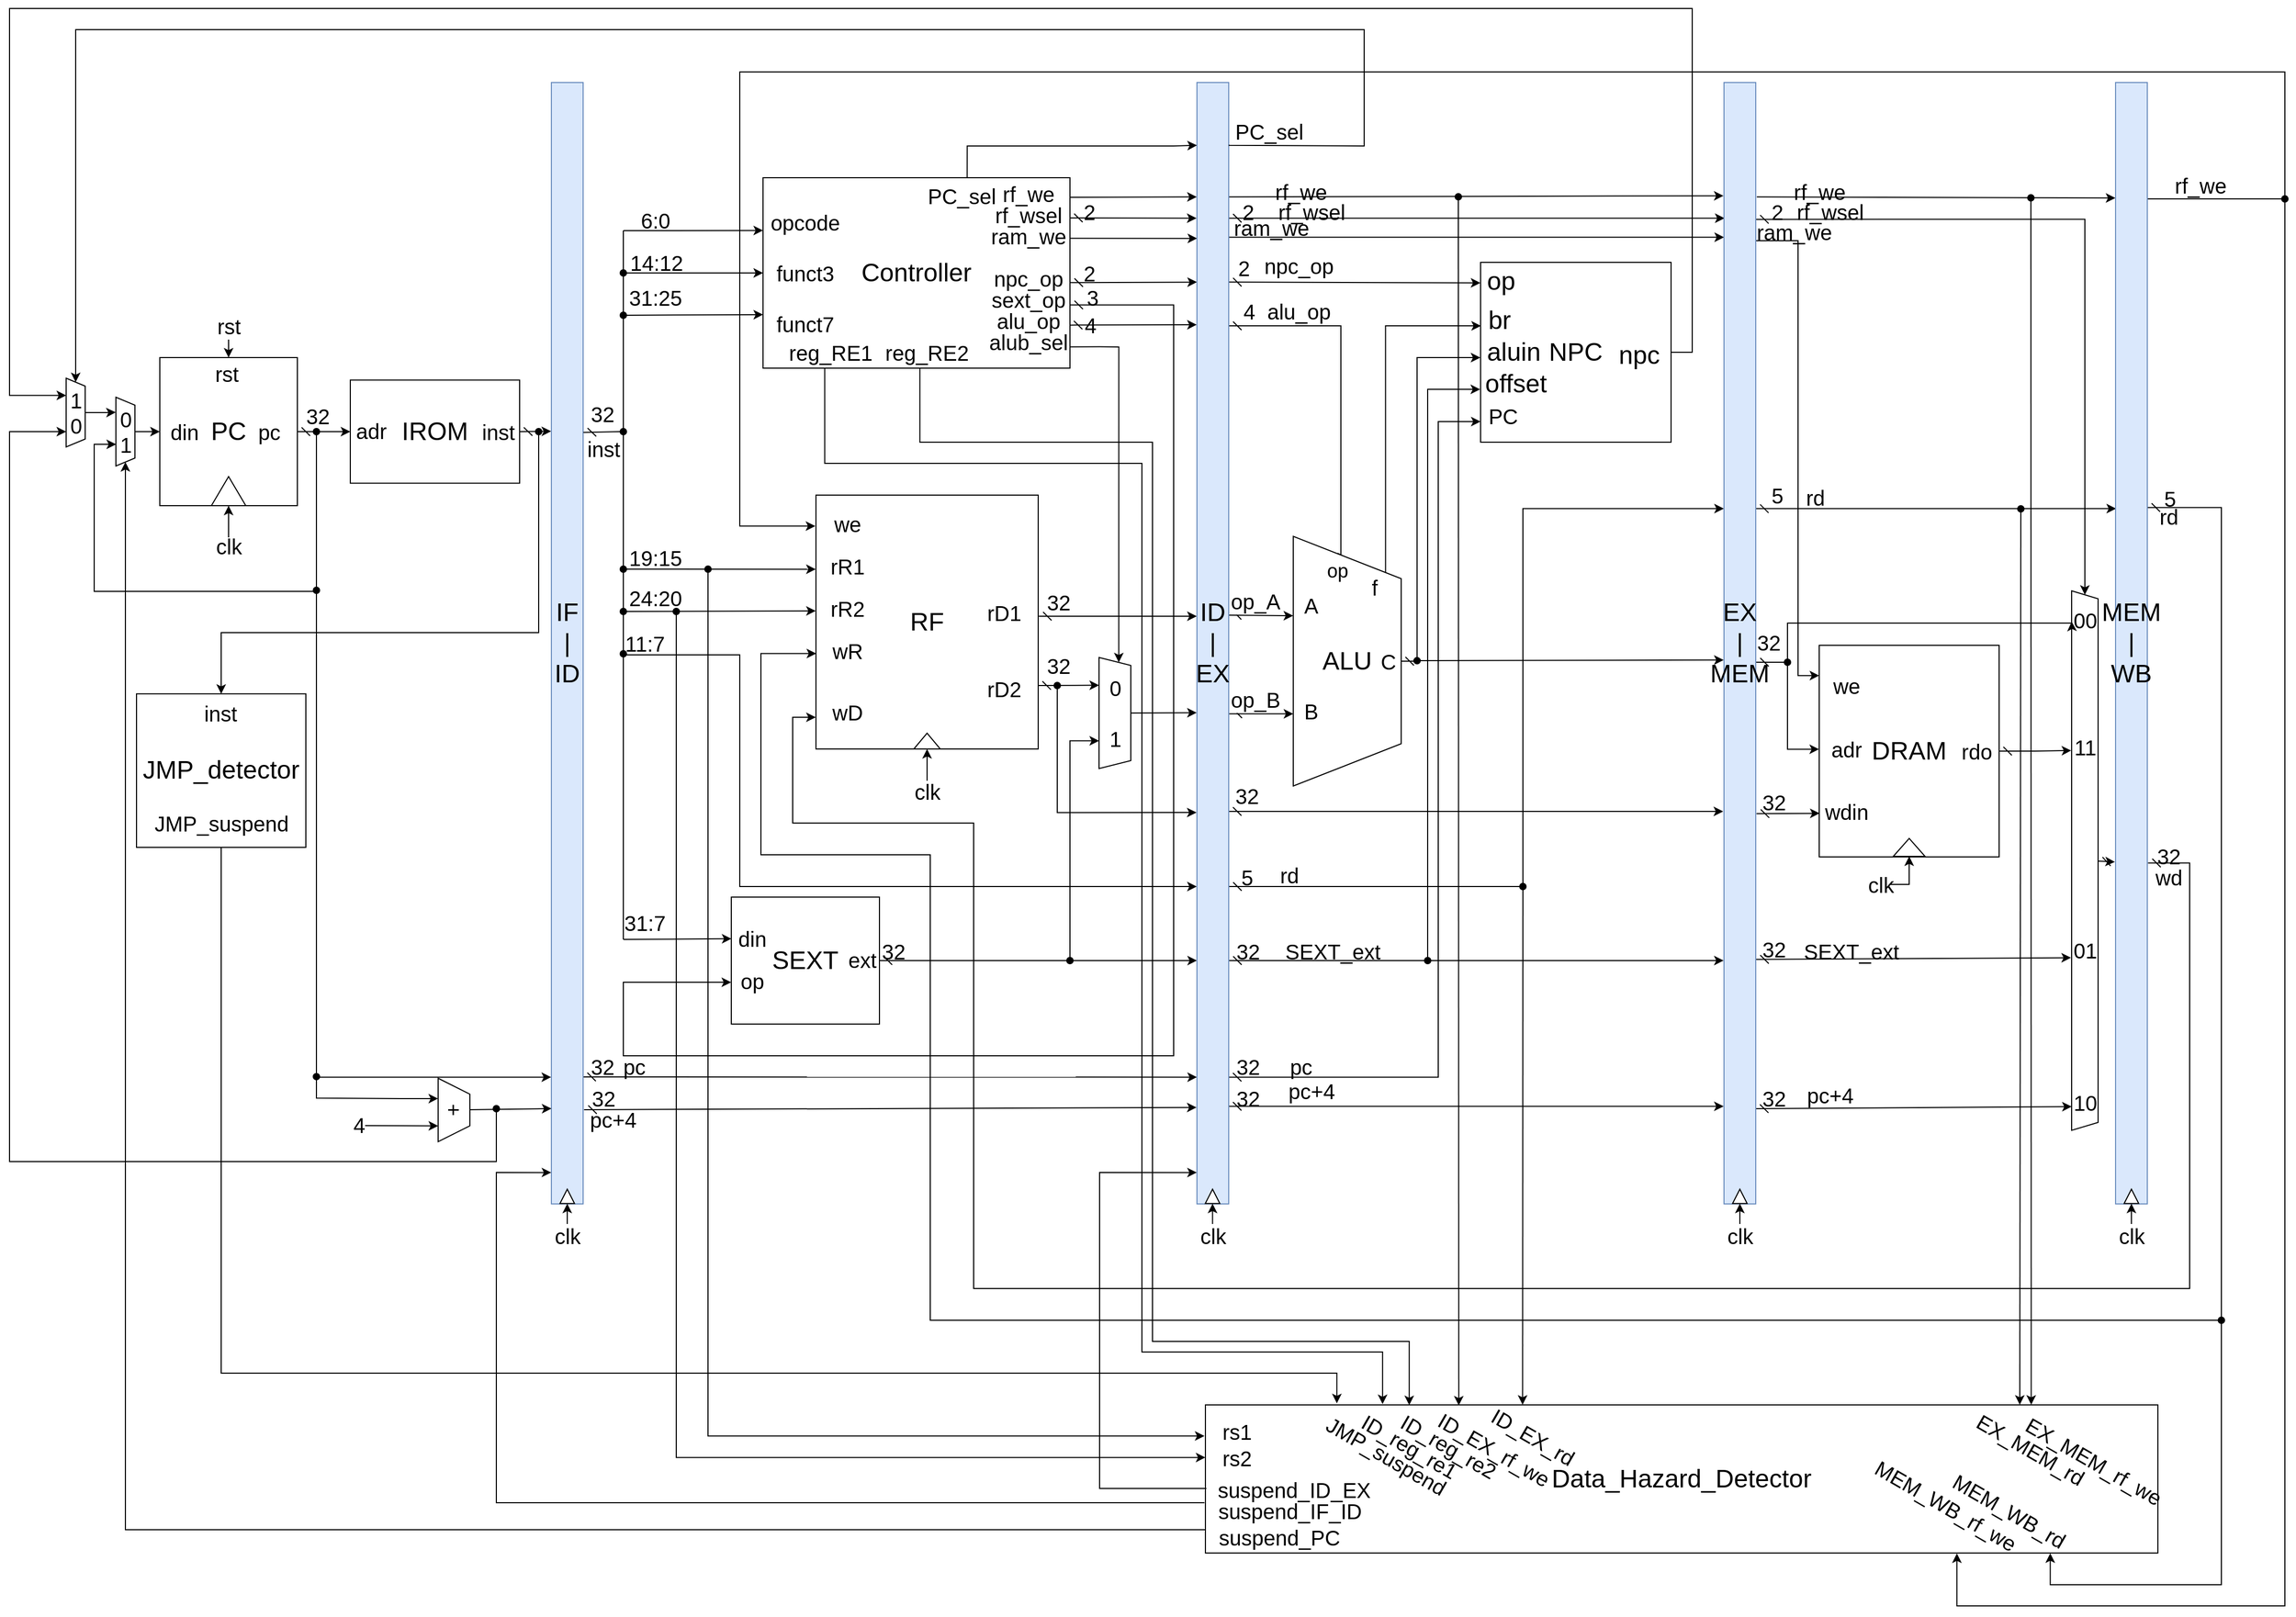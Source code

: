 <mxfile version="21.3.8" type="device">
  <diagram name="第 1 页" id="z_PtKLMlxQIDmonjEBnW">
    <mxGraphModel dx="3365" dy="1885" grid="1" gridSize="10" guides="1" tooltips="1" connect="1" arrows="1" fold="1" page="1" pageScale="1" pageWidth="2336" pageHeight="1654" math="0" shadow="0">
      <root>
        <mxCell id="0" />
        <mxCell id="1" parent="0" />
        <mxCell id="6GQvzPRbgIQKS9411y36-11" value="" style="edgeStyle=orthogonalEdgeStyle;rounded=0;orthogonalLoop=1;jettySize=auto;html=1;startArrow=dash;startFill=0;" parent="1" source="6GQvzPRbgIQKS9411y36-5" target="6GQvzPRbgIQKS9411y36-9" edge="1">
          <mxGeometry relative="1" as="geometry" />
        </mxCell>
        <mxCell id="u0KUcqeYRAy_EqPdih82-45" value="&lt;font style=&quot;font-size: 20px;&quot;&gt;32&lt;/font&gt;" style="edgeLabel;html=1;align=center;verticalAlign=middle;resizable=0;points=[];labelBackgroundColor=none;" parent="6GQvzPRbgIQKS9411y36-11" vertex="1" connectable="0">
          <mxGeometry x="-0.662" y="-1" relative="1" as="geometry">
            <mxPoint x="10" y="-16" as="offset" />
          </mxGeometry>
        </mxCell>
        <mxCell id="kU-_FVk9JHTEXMWnnN7E-1" value="&lt;font style=&quot;font-size: 24px;&quot;&gt;Controller&lt;/font&gt;" style="rounded=0;whiteSpace=wrap;html=1;" parent="1" vertex="1">
          <mxGeometry x="832" y="170" width="290" height="180" as="geometry" />
        </mxCell>
        <mxCell id="kU-_FVk9JHTEXMWnnN7E-3" value="" style="endArrow=classic;html=1;rounded=0;endFill=1;exitX=1;exitY=0.5;exitDx=0;exitDy=0;entryX=-0.008;entryY=0.311;entryDx=0;entryDy=0;entryPerimeter=0;startArrow=dash;startFill=0;" parent="1" source="6GQvzPRbgIQKS9411y36-9" target="v5S5MTpSbg-7m70e1UhG-4" edge="1">
          <mxGeometry width="50" height="50" relative="1" as="geometry">
            <mxPoint x="632" y="410.77" as="sourcePoint" />
            <mxPoint x="652" y="410" as="targetPoint" />
          </mxGeometry>
        </mxCell>
        <mxCell id="kU-_FVk9JHTEXMWnnN7E-4" value="" style="endArrow=none;html=1;rounded=0;" parent="1" edge="1">
          <mxGeometry width="50" height="50" relative="1" as="geometry">
            <mxPoint x="700" y="890" as="sourcePoint" />
            <mxPoint x="700" y="220" as="targetPoint" />
          </mxGeometry>
        </mxCell>
        <mxCell id="kU-_FVk9JHTEXMWnnN7E-5" value="" style="endArrow=classic;html=1;rounded=0;entryX=0;entryY=0.277;entryDx=0;entryDy=0;entryPerimeter=0;" parent="1" target="kU-_FVk9JHTEXMWnnN7E-1" edge="1">
          <mxGeometry width="50" height="50" relative="1" as="geometry">
            <mxPoint x="700" y="220" as="sourcePoint" />
            <mxPoint x="782" y="170" as="targetPoint" />
          </mxGeometry>
        </mxCell>
        <mxCell id="kU-_FVk9JHTEXMWnnN7E-8" value="6:0" style="edgeLabel;html=1;align=center;verticalAlign=middle;resizable=0;points=[];fontSize=20;labelBackgroundColor=none;" parent="kU-_FVk9JHTEXMWnnN7E-5" vertex="1" connectable="0">
          <mxGeometry x="-0.229" relative="1" as="geometry">
            <mxPoint x="-21" y="-10" as="offset" />
          </mxGeometry>
        </mxCell>
        <mxCell id="kU-_FVk9JHTEXMWnnN7E-6" value="" style="endArrow=classic;html=1;rounded=0;entryX=0;entryY=0.5;entryDx=0;entryDy=0;startArrow=oval;startFill=1;" parent="1" target="kU-_FVk9JHTEXMWnnN7E-1" edge="1">
          <mxGeometry width="50" height="50" relative="1" as="geometry">
            <mxPoint x="700" y="260" as="sourcePoint" />
            <mxPoint x="812" y="260" as="targetPoint" />
          </mxGeometry>
        </mxCell>
        <mxCell id="kU-_FVk9JHTEXMWnnN7E-10" value="14:12" style="edgeLabel;html=1;align=center;verticalAlign=middle;resizable=0;points=[];fontSize=20;labelBackgroundColor=none;" parent="kU-_FVk9JHTEXMWnnN7E-6" vertex="1" connectable="0">
          <mxGeometry x="-0.206" y="-1" relative="1" as="geometry">
            <mxPoint x="-22" y="-11" as="offset" />
          </mxGeometry>
        </mxCell>
        <mxCell id="kU-_FVk9JHTEXMWnnN7E-7" value="" style="endArrow=classic;html=1;rounded=0;entryX=0;entryY=0.719;entryDx=0;entryDy=0;entryPerimeter=0;startArrow=oval;startFill=1;" parent="1" target="kU-_FVk9JHTEXMWnnN7E-1" edge="1">
          <mxGeometry width="50" height="50" relative="1" as="geometry">
            <mxPoint x="700" y="300" as="sourcePoint" />
            <mxPoint x="812" y="270" as="targetPoint" />
          </mxGeometry>
        </mxCell>
        <mxCell id="kU-_FVk9JHTEXMWnnN7E-11" value="31:25" style="edgeLabel;html=1;align=center;verticalAlign=middle;resizable=0;points=[];fontSize=20;labelBackgroundColor=none;" parent="kU-_FVk9JHTEXMWnnN7E-7" vertex="1" connectable="0">
          <mxGeometry x="-0.245" y="1" relative="1" as="geometry">
            <mxPoint x="-20" y="-16" as="offset" />
          </mxGeometry>
        </mxCell>
        <mxCell id="kU-_FVk9JHTEXMWnnN7E-12" value="" style="endArrow=classic;html=1;rounded=0;entryX=-0.001;entryY=0.292;entryDx=0;entryDy=0;entryPerimeter=0;startArrow=oval;startFill=1;" parent="1" target="kU-_FVk9JHTEXMWnnN7E-2" edge="1">
          <mxGeometry width="50" height="50" relative="1" as="geometry">
            <mxPoint x="700" y="540" as="sourcePoint" />
            <mxPoint x="812" y="540" as="targetPoint" />
          </mxGeometry>
        </mxCell>
        <mxCell id="kU-_FVk9JHTEXMWnnN7E-15" value="19:15" style="edgeLabel;html=1;align=center;verticalAlign=middle;resizable=0;points=[];fontSize=20;labelBackgroundColor=none;" parent="kU-_FVk9JHTEXMWnnN7E-12" vertex="1" connectable="0">
          <mxGeometry x="-0.184" y="1" relative="1" as="geometry">
            <mxPoint x="-44" y="-10" as="offset" />
          </mxGeometry>
        </mxCell>
        <mxCell id="kU-_FVk9JHTEXMWnnN7E-13" value="" style="endArrow=classic;html=1;rounded=0;entryX=-0.001;entryY=0.456;entryDx=0;entryDy=0;entryPerimeter=0;startArrow=oval;startFill=1;" parent="1" target="kU-_FVk9JHTEXMWnnN7E-2" edge="1">
          <mxGeometry width="50" height="50" relative="1" as="geometry">
            <mxPoint x="700" y="580" as="sourcePoint" />
            <mxPoint x="782" y="530" as="targetPoint" />
          </mxGeometry>
        </mxCell>
        <mxCell id="kU-_FVk9JHTEXMWnnN7E-16" value="24:20" style="edgeLabel;html=1;align=center;verticalAlign=middle;resizable=0;points=[];fontSize=20;labelBackgroundColor=none;" parent="kU-_FVk9JHTEXMWnnN7E-13" vertex="1" connectable="0">
          <mxGeometry x="-0.242" relative="1" as="geometry">
            <mxPoint x="-39" y="-13" as="offset" />
          </mxGeometry>
        </mxCell>
        <mxCell id="kU-_FVk9JHTEXMWnnN7E-14" value="" style="endArrow=classic;html=1;rounded=0;startArrow=oval;startFill=1;edgeStyle=orthogonalEdgeStyle;entryX=-0.007;entryY=0.717;entryDx=0;entryDy=0;entryPerimeter=0;" parent="1" target="v5S5MTpSbg-7m70e1UhG-15" edge="1">
          <mxGeometry width="50" height="50" relative="1" as="geometry">
            <mxPoint x="700" y="620" as="sourcePoint" />
            <mxPoint x="1190" y="800" as="targetPoint" />
            <Array as="points">
              <mxPoint x="810" y="621" />
              <mxPoint x="810" y="840" />
            </Array>
          </mxGeometry>
        </mxCell>
        <mxCell id="kU-_FVk9JHTEXMWnnN7E-17" value="11:7" style="edgeLabel;html=1;align=center;verticalAlign=middle;resizable=0;points=[];fontSize=20;labelBackgroundColor=none;" parent="kU-_FVk9JHTEXMWnnN7E-14" vertex="1" connectable="0">
          <mxGeometry x="-0.216" y="-1" relative="1" as="geometry">
            <mxPoint x="-89" y="-199" as="offset" />
          </mxGeometry>
        </mxCell>
        <mxCell id="kU-_FVk9JHTEXMWnnN7E-32" value="&lt;font style=&quot;font-size: 20px;&quot;&gt;opcode&lt;br&gt;&lt;br&gt;funct3&lt;br&gt;&lt;br&gt;funct7&lt;/font&gt;" style="text;html=1;strokeColor=none;fillColor=none;align=center;verticalAlign=middle;whiteSpace=wrap;rounded=0;" parent="1" vertex="1">
          <mxGeometry x="842" y="182.5" width="60" height="155" as="geometry" />
        </mxCell>
        <mxCell id="kU-_FVk9JHTEXMWnnN7E-33" value="&lt;p style=&quot;line-height: 0%; font-size: 20px;&quot;&gt;&lt;span style=&quot;background-color: initial;&quot;&gt;rf_we&lt;/span&gt;&lt;br&gt;&lt;/p&gt;&lt;p style=&quot;border-color: var(--border-color); line-height: 0px; font-size: 20px;&quot;&gt;&lt;font style=&quot;border-color: var(--border-color);&quot;&gt;rf_wsel&lt;/font&gt;&lt;/p&gt;&lt;p style=&quot;border-color: var(--border-color); line-height: 0px; font-size: 20px;&quot;&gt;&lt;font style=&quot;border-color: var(--border-color);&quot;&gt;ram_we&lt;br&gt;&lt;/font&gt;&lt;/p&gt;&lt;p style=&quot;line-height: 0%; font-size: 20px;&quot;&gt;&lt;br&gt;&lt;/p&gt;&lt;p style=&quot;line-height: 0%; font-size: 20px;&quot;&gt;&lt;span style=&quot;background-color: initial;&quot;&gt;npc_op&lt;/span&gt;&lt;/p&gt;&lt;p style=&quot;line-height: 0%; font-size: 20px;&quot;&gt;&lt;span style=&quot;background-color: initial;&quot;&gt;sext_op&lt;/span&gt;&lt;/p&gt;&lt;p style=&quot;line-height: 0%; font-size: 20px;&quot;&gt;&lt;font style=&quot;font-size: 20px;&quot;&gt;alu_op&lt;/font&gt;&lt;/p&gt;&lt;p style=&quot;line-height: 0%; font-size: 20px;&quot;&gt;&lt;font style=&quot;font-size: 20px;&quot;&gt;alub_sel&lt;/font&gt;&lt;/p&gt;&lt;p style=&quot;line-height: 0%; font-size: 20px;&quot;&gt;&lt;br&gt;&lt;/p&gt;" style="text;html=1;strokeColor=none;fillColor=none;align=center;verticalAlign=middle;whiteSpace=wrap;rounded=0;" parent="1" vertex="1">
          <mxGeometry x="1053" y="175" width="60" height="180" as="geometry" />
        </mxCell>
        <mxCell id="kU-_FVk9JHTEXMWnnN7E-46" value="" style="endArrow=classic;html=1;rounded=0;startArrow=dash;startFill=0;exitX=0.989;exitY=0.588;exitDx=0;exitDy=0;exitPerimeter=0;entryX=0;entryY=0.887;entryDx=0;entryDy=0;entryPerimeter=0;" parent="1" target="v5S5MTpSbg-7m70e1UhG-15" edge="1">
          <mxGeometry width="50" height="50" relative="1" as="geometry">
            <mxPoint x="662.0" y="1020" as="sourcePoint" />
            <mxPoint x="794.33" y="1020" as="targetPoint" />
          </mxGeometry>
        </mxCell>
        <mxCell id="v5S5MTpSbg-7m70e1UhG-9" value="&lt;font style=&quot;font-size: 20px;&quot;&gt;pc+4&lt;/font&gt;" style="edgeLabel;html=1;align=center;verticalAlign=middle;resizable=0;points=[];labelBackgroundColor=none;" parent="kU-_FVk9JHTEXMWnnN7E-46" vertex="1" connectable="0">
          <mxGeometry x="-0.924" y="1" relative="1" as="geometry">
            <mxPoint x="6" y="41" as="offset" />
          </mxGeometry>
        </mxCell>
        <mxCell id="u0KUcqeYRAy_EqPdih82-47" value="&lt;font style=&quot;font-size: 20px;&quot;&gt;32&lt;/font&gt;" style="edgeLabel;html=1;align=center;verticalAlign=middle;resizable=0;points=[];labelBackgroundColor=none;" parent="kU-_FVk9JHTEXMWnnN7E-46" vertex="1" connectable="0">
          <mxGeometry x="-0.965" relative="1" as="geometry">
            <mxPoint x="8" y="-10" as="offset" />
          </mxGeometry>
        </mxCell>
        <mxCell id="v5S5MTpSbg-7m70e1UhG-4" value="&lt;font style=&quot;font-size: 24px;&quot;&gt;IF&lt;br&gt;|&lt;br&gt;ID&lt;/font&gt;" style="rounded=0;whiteSpace=wrap;html=1;fillColor=#dae8fc;strokeColor=#6c8ebf;" parent="1" vertex="1">
          <mxGeometry x="632" y="80" width="30" height="1060" as="geometry" />
        </mxCell>
        <mxCell id="v5S5MTpSbg-7m70e1UhG-5" value="" style="group" parent="1" vertex="1" connectable="0">
          <mxGeometry x="432" y="361.25" width="180" height="97.5" as="geometry" />
        </mxCell>
        <mxCell id="6GQvzPRbgIQKS9411y36-9" value="&lt;font style=&quot;font-size: 24px;&quot;&gt;IROM&lt;/font&gt;" style="rounded=0;whiteSpace=wrap;html=1;" parent="v5S5MTpSbg-7m70e1UhG-5" vertex="1">
          <mxGeometry x="10" width="160" height="97.5" as="geometry" />
        </mxCell>
        <mxCell id="6GQvzPRbgIQKS9411y36-36" value="&lt;font style=&quot;font-size: 20px;&quot;&gt;adr&lt;/font&gt;" style="text;html=1;strokeColor=none;fillColor=none;align=center;verticalAlign=middle;whiteSpace=wrap;rounded=0;" parent="v5S5MTpSbg-7m70e1UhG-5" vertex="1">
          <mxGeometry y="32.5" width="60" height="30" as="geometry" />
        </mxCell>
        <mxCell id="6GQvzPRbgIQKS9411y36-37" value="&lt;font style=&quot;font-size: 20px;&quot;&gt;inst&lt;/font&gt;" style="text;html=1;strokeColor=none;fillColor=none;align=center;verticalAlign=middle;whiteSpace=wrap;rounded=0;" parent="v5S5MTpSbg-7m70e1UhG-5" vertex="1">
          <mxGeometry x="120" y="33.5" width="60" height="30" as="geometry" />
        </mxCell>
        <mxCell id="v5S5MTpSbg-7m70e1UhG-7" value="" style="endArrow=oval;html=1;rounded=0;exitX=1.009;exitY=0.312;exitDx=0;exitDy=0;exitPerimeter=0;endFill=1;startArrow=dash;startFill=0;" parent="1" source="v5S5MTpSbg-7m70e1UhG-4" edge="1">
          <mxGeometry width="50" height="50" relative="1" as="geometry">
            <mxPoint x="742" y="530" as="sourcePoint" />
            <mxPoint x="700" y="410" as="targetPoint" />
          </mxGeometry>
        </mxCell>
        <mxCell id="v5S5MTpSbg-7m70e1UhG-8" value="&lt;font style=&quot;font-size: 20px;&quot;&gt;inst&lt;/font&gt;" style="edgeLabel;html=1;align=center;verticalAlign=middle;resizable=0;points=[];labelBackgroundColor=none;" parent="v5S5MTpSbg-7m70e1UhG-7" vertex="1" connectable="0">
          <mxGeometry x="-0.341" y="-1" relative="1" as="geometry">
            <mxPoint x="6" y="14" as="offset" />
          </mxGeometry>
        </mxCell>
        <mxCell id="v5S5MTpSbg-7m70e1UhG-10" value="" style="endArrow=classic;html=1;rounded=0;entryX=0.001;entryY=0.328;entryDx=0;entryDy=0;entryPerimeter=0;" parent="1" target="kU-_FVk9JHTEXMWnnN7E-18" edge="1">
          <mxGeometry width="50" height="50" relative="1" as="geometry">
            <mxPoint x="700" y="890" as="sourcePoint" />
            <mxPoint x="792" y="890" as="targetPoint" />
          </mxGeometry>
        </mxCell>
        <mxCell id="v5S5MTpSbg-7m70e1UhG-13" value="31:7" style="edgeLabel;html=1;align=center;verticalAlign=middle;resizable=0;points=[];fontSize=20;labelBackgroundColor=none;" parent="v5S5MTpSbg-7m70e1UhG-10" vertex="1" connectable="0">
          <mxGeometry x="-0.441" y="1" relative="1" as="geometry">
            <mxPoint x="-9" y="-15" as="offset" />
          </mxGeometry>
        </mxCell>
        <mxCell id="v5S5MTpSbg-7m70e1UhG-14" style="rounded=0;orthogonalLoop=1;jettySize=auto;html=1;entryX=0;entryY=0.783;entryDx=0;entryDy=0;entryPerimeter=0;startArrow=dash;startFill=0;" parent="1" source="kU-_FVk9JHTEXMWnnN7E-18" target="v5S5MTpSbg-7m70e1UhG-15" edge="1">
          <mxGeometry relative="1" as="geometry">
            <mxPoint x="1292" y="907.0" as="targetPoint" />
          </mxGeometry>
        </mxCell>
        <mxCell id="u0KUcqeYRAy_EqPdih82-39" value="&lt;font style=&quot;font-size: 20px;&quot;&gt;32&lt;/font&gt;" style="edgeLabel;html=1;align=center;verticalAlign=middle;resizable=0;points=[];labelBackgroundColor=none;" parent="v5S5MTpSbg-7m70e1UhG-14" vertex="1" connectable="0">
          <mxGeometry x="-0.913" y="-1" relative="1" as="geometry">
            <mxPoint y="-10" as="offset" />
          </mxGeometry>
        </mxCell>
        <mxCell id="v5S5MTpSbg-7m70e1UhG-30" style="rounded=0;orthogonalLoop=1;jettySize=auto;html=1;exitX=1;exitY=0.75;exitDx=0;exitDy=0;entryX=0.25;entryY=1;entryDx=0;entryDy=0;startArrow=dash;startFill=0;" parent="1" source="kU-_FVk9JHTEXMWnnN7E-2" target="v5S5MTpSbg-7m70e1UhG-29" edge="1">
          <mxGeometry relative="1" as="geometry" />
        </mxCell>
        <mxCell id="kU-_FVk9JHTEXMWnnN7E-2" value="&lt;font style=&quot;font-size: 24px;&quot;&gt;RF&lt;/font&gt;" style="rounded=0;whiteSpace=wrap;html=1;" parent="1" vertex="1">
          <mxGeometry x="882" y="470" width="210" height="240" as="geometry" />
        </mxCell>
        <mxCell id="kU-_FVk9JHTEXMWnnN7E-35" value="&lt;font style=&quot;font-size: 20px;&quot;&gt;&lt;font style=&quot;font-size: 20px;&quot;&gt;rD1&lt;br&gt;&lt;/font&gt;&lt;br&gt;&lt;br&gt;rD2&lt;/font&gt;" style="text;html=1;strokeColor=none;fillColor=none;align=center;verticalAlign=middle;whiteSpace=wrap;rounded=0;" parent="1" vertex="1">
          <mxGeometry x="1040" y="559.37" width="40" height="115" as="geometry" />
        </mxCell>
        <mxCell id="kU-_FVk9JHTEXMWnnN7E-51" value="&lt;p style=&quot;line-height: 100%; font-size: 20px;&quot;&gt;we&lt;br&gt;&lt;br&gt;rR1&lt;br&gt;&lt;br&gt;rR2&lt;br&gt;&lt;br&gt;wR&lt;br&gt;&lt;/p&gt;" style="text;html=1;strokeColor=none;fillColor=none;align=center;verticalAlign=middle;whiteSpace=wrap;rounded=0;" parent="1" vertex="1">
          <mxGeometry x="898" y="472" width="28" height="170" as="geometry" />
        </mxCell>
        <mxCell id="kU-_FVk9JHTEXMWnnN7E-53" value="&lt;font style=&quot;font-size: 20px;&quot;&gt;wD&lt;/font&gt;" style="text;html=1;strokeColor=none;fillColor=none;align=center;verticalAlign=middle;whiteSpace=wrap;rounded=0;" parent="1" vertex="1">
          <mxGeometry x="886" y="660" width="52" height="30" as="geometry" />
        </mxCell>
        <mxCell id="zNF0i5-EFTVFY3dPYjrF-3" value="" style="triangle;whiteSpace=wrap;html=1;rotation=-90;" parent="1" vertex="1">
          <mxGeometry x="979.5" y="690" width="15" height="25" as="geometry" />
        </mxCell>
        <mxCell id="zNF0i5-EFTVFY3dPYjrF-4" value="" style="endArrow=classic;html=1;rounded=0;entryX=0;entryY=0.5;entryDx=0;entryDy=0;exitX=0.5;exitY=0;exitDx=0;exitDy=0;" parent="1" source="zNF0i5-EFTVFY3dPYjrF-5" target="zNF0i5-EFTVFY3dPYjrF-3" edge="1">
          <mxGeometry width="50" height="50" relative="1" as="geometry">
            <mxPoint x="987" y="770" as="sourcePoint" />
            <mxPoint x="1002" y="770" as="targetPoint" />
          </mxGeometry>
        </mxCell>
        <mxCell id="zNF0i5-EFTVFY3dPYjrF-5" value="&lt;font style=&quot;font-size: 20px;&quot;&gt;clk&lt;/font&gt;" style="text;html=1;strokeColor=none;fillColor=none;align=center;verticalAlign=middle;whiteSpace=wrap;rounded=0;" parent="1" vertex="1">
          <mxGeometry x="974.5" y="740" width="25" height="20" as="geometry" />
        </mxCell>
        <mxCell id="v5S5MTpSbg-7m70e1UhG-16" value="" style="endArrow=classic;html=1;rounded=0;edgeStyle=orthogonalEdgeStyle;entryX=0.044;entryY=0.378;entryDx=0;entryDy=0;entryPerimeter=0;exitX=1;exitY=0.888;exitDx=0;exitDy=0;exitPerimeter=0;" parent="1" source="kU-_FVk9JHTEXMWnnN7E-1" target="v5S5MTpSbg-7m70e1UhG-29" edge="1">
          <mxGeometry width="50" height="50" relative="1" as="geometry">
            <mxPoint x="1150" y="330" as="sourcePoint" />
            <mxPoint x="1170" y="410" as="targetPoint" />
            <Array as="points">
              <mxPoint x="1150" y="330" />
              <mxPoint x="1168" y="330" />
            </Array>
          </mxGeometry>
        </mxCell>
        <mxCell id="v5S5MTpSbg-7m70e1UhG-17" value="" style="endArrow=classic;html=1;rounded=0;exitX=0.999;exitY=0.774;exitDx=0;exitDy=0;exitPerimeter=0;entryX=-0.007;entryY=0.216;entryDx=0;entryDy=0;entryPerimeter=0;startArrow=dash;startFill=0;" parent="1" source="kU-_FVk9JHTEXMWnnN7E-1" target="v5S5MTpSbg-7m70e1UhG-15" edge="1">
          <mxGeometry width="50" height="50" relative="1" as="geometry">
            <mxPoint x="1132" y="270" as="sourcePoint" />
            <mxPoint x="1182" y="220" as="targetPoint" />
          </mxGeometry>
        </mxCell>
        <mxCell id="v5S5MTpSbg-7m70e1UhG-109" value="&lt;font style=&quot;font-size: 20px;&quot;&gt;4&lt;/font&gt;" style="edgeLabel;html=1;align=center;verticalAlign=middle;resizable=0;points=[];labelBackgroundColor=none;" parent="v5S5MTpSbg-7m70e1UhG-17" vertex="1" connectable="0">
          <mxGeometry x="-0.674" y="1" relative="1" as="geometry">
            <mxPoint as="offset" />
          </mxGeometry>
        </mxCell>
        <mxCell id="v5S5MTpSbg-7m70e1UhG-20" value="" style="endArrow=classic;html=1;rounded=0;edgeStyle=orthogonalEdgeStyle;entryX=-0.001;entryY=0.671;entryDx=0;entryDy=0;entryPerimeter=0;startArrow=dash;startFill=0;exitX=1.001;exitY=0.668;exitDx=0;exitDy=0;exitPerimeter=0;" parent="1" source="kU-_FVk9JHTEXMWnnN7E-1" target="kU-_FVk9JHTEXMWnnN7E-18" edge="1">
          <mxGeometry width="50" height="50" relative="1" as="geometry">
            <mxPoint x="1140" y="290" as="sourcePoint" />
            <mxPoint x="772" y="930" as="targetPoint" />
            <Array as="points">
              <mxPoint x="1220" y="290" />
              <mxPoint x="1220" y="1000" />
              <mxPoint x="700" y="1000" />
              <mxPoint x="700" y="931" />
            </Array>
          </mxGeometry>
        </mxCell>
        <mxCell id="v5S5MTpSbg-7m70e1UhG-108" value="&lt;font style=&quot;font-size: 20px;&quot;&gt;3&lt;/font&gt;" style="edgeLabel;html=1;align=center;verticalAlign=middle;resizable=0;points=[];labelBackgroundColor=none;" parent="v5S5MTpSbg-7m70e1UhG-20" vertex="1" connectable="0">
          <mxGeometry x="-0.956" y="-3" relative="1" as="geometry">
            <mxPoint x="-13" y="-10" as="offset" />
          </mxGeometry>
        </mxCell>
        <mxCell id="v5S5MTpSbg-7m70e1UhG-22" value="" style="triangle;whiteSpace=wrap;html=1;rotation=-90;" parent="1" vertex="1">
          <mxGeometry x="640.25" y="1126" width="13.5" height="13.75" as="geometry" />
        </mxCell>
        <mxCell id="v5S5MTpSbg-7m70e1UhG-23" value="" style="endArrow=classic;html=1;rounded=0;entryX=0.5;entryY=1;entryDx=0;entryDy=0;" parent="1" edge="1">
          <mxGeometry width="50" height="50" relative="1" as="geometry">
            <mxPoint x="647" y="1159.75" as="sourcePoint" />
            <mxPoint x="647" y="1139.75" as="targetPoint" />
          </mxGeometry>
        </mxCell>
        <mxCell id="v5S5MTpSbg-7m70e1UhG-24" value="clk" style="edgeLabel;html=1;align=center;verticalAlign=middle;resizable=0;points=[];fontSize=20;" parent="v5S5MTpSbg-7m70e1UhG-23" vertex="1" connectable="0">
          <mxGeometry x="-0.384" y="-1" relative="1" as="geometry">
            <mxPoint x="-1" y="16" as="offset" />
          </mxGeometry>
        </mxCell>
        <mxCell id="v5S5MTpSbg-7m70e1UhG-33" style="rounded=0;orthogonalLoop=1;jettySize=auto;html=1;entryX=-0.007;entryY=0.562;entryDx=0;entryDy=0;entryPerimeter=0;" parent="1" source="v5S5MTpSbg-7m70e1UhG-29" target="v5S5MTpSbg-7m70e1UhG-15" edge="1">
          <mxGeometry relative="1" as="geometry" />
        </mxCell>
        <mxCell id="v5S5MTpSbg-7m70e1UhG-29" value="&lt;font style=&quot;font-size: 20px;&quot;&gt;0&lt;br&gt;&lt;br&gt;1&lt;/font&gt;" style="shape=trapezoid;perimeter=trapezoidPerimeter;whiteSpace=wrap;html=1;fixedSize=1;rotation=90;size=7.5;horizontal=0;" parent="1" vertex="1">
          <mxGeometry x="1112" y="661" width="105" height="30" as="geometry" />
        </mxCell>
        <mxCell id="v5S5MTpSbg-7m70e1UhG-31" value="" style="endArrow=classic;html=1;rounded=0;entryX=0.75;entryY=1;entryDx=0;entryDy=0;edgeStyle=orthogonalEdgeStyle;startArrow=oval;startFill=1;" parent="1" target="v5S5MTpSbg-7m70e1UhG-29" edge="1">
          <mxGeometry width="50" height="50" relative="1" as="geometry">
            <mxPoint x="1122" y="910" as="sourcePoint" />
            <mxPoint x="1159.5" y="730" as="targetPoint" />
            <Array as="points">
              <mxPoint x="1122" y="702" />
            </Array>
          </mxGeometry>
        </mxCell>
        <mxCell id="kU-_FVk9JHTEXMWnnN7E-18" value="&lt;font style=&quot;font-size: 24px;&quot;&gt;SEXT&lt;/font&gt;" style="rounded=0;whiteSpace=wrap;html=1;" parent="1" vertex="1">
          <mxGeometry x="802" y="850" width="140" height="120" as="geometry" />
        </mxCell>
        <mxCell id="kU-_FVk9JHTEXMWnnN7E-47" value="&lt;p style=&quot;line-height: 200%; font-size: 20px;&quot;&gt;din&lt;br&gt;op&lt;/p&gt;" style="text;html=1;strokeColor=none;fillColor=none;align=center;verticalAlign=middle;whiteSpace=wrap;rounded=0;" parent="1" vertex="1">
          <mxGeometry x="792" y="874" width="60" height="70" as="geometry" />
        </mxCell>
        <mxCell id="kU-_FVk9JHTEXMWnnN7E-48" value="&lt;font style=&quot;font-size: 20px;&quot;&gt;ext&lt;/font&gt;" style="text;html=1;strokeColor=none;fillColor=none;align=center;verticalAlign=middle;whiteSpace=wrap;rounded=0;" parent="1" vertex="1">
          <mxGeometry x="916" y="901" width="20" height="16" as="geometry" />
        </mxCell>
        <mxCell id="v5S5MTpSbg-7m70e1UhG-34" value="" style="endArrow=classic;html=1;rounded=0;exitX=1.019;exitY=0.563;exitDx=0;exitDy=0;exitPerimeter=0;entryX=0.711;entryY=1;entryDx=0;entryDy=0;entryPerimeter=0;startArrow=dash;startFill=0;" parent="1" source="v5S5MTpSbg-7m70e1UhG-15" target="rz7ka_7LxreLIK_kCy7e-50" edge="1">
          <mxGeometry width="50" height="50" relative="1" as="geometry">
            <mxPoint x="1352" y="680" as="sourcePoint" />
            <mxPoint x="1382" y="680" as="targetPoint" />
          </mxGeometry>
        </mxCell>
        <mxCell id="v5S5MTpSbg-7m70e1UhG-36" value="op_B" style="edgeLabel;html=1;align=center;verticalAlign=middle;resizable=0;points=[];fontSize=20;" parent="v5S5MTpSbg-7m70e1UhG-34" vertex="1" connectable="0">
          <mxGeometry x="-0.435" y="1" relative="1" as="geometry">
            <mxPoint x="7" y="-13" as="offset" />
          </mxGeometry>
        </mxCell>
        <mxCell id="v5S5MTpSbg-7m70e1UhG-57" value="" style="endArrow=classic;html=1;rounded=0;exitX=1.003;exitY=0.477;exitDx=0;exitDy=0;exitPerimeter=0;entryX=-0.007;entryY=0.476;entryDx=0;entryDy=0;entryPerimeter=0;startArrow=dash;startFill=0;" parent="1" source="kU-_FVk9JHTEXMWnnN7E-2" target="v5S5MTpSbg-7m70e1UhG-15" edge="1">
          <mxGeometry width="50" height="50" relative="1" as="geometry">
            <mxPoint x="1110" y="590" as="sourcePoint" />
            <mxPoint x="1160" y="540" as="targetPoint" />
          </mxGeometry>
        </mxCell>
        <mxCell id="v5S5MTpSbg-7m70e1UhG-58" value="" style="endArrow=classic;html=1;rounded=0;exitX=0.998;exitY=0.475;exitDx=0;exitDy=0;exitPerimeter=0;entryX=0.318;entryY=1.001;entryDx=0;entryDy=0;entryPerimeter=0;startArrow=dash;startFill=0;" parent="1" source="v5S5MTpSbg-7m70e1UhG-15" target="rz7ka_7LxreLIK_kCy7e-50" edge="1">
          <mxGeometry width="50" height="50" relative="1" as="geometry">
            <mxPoint x="1270" y="580" as="sourcePoint" />
            <mxPoint x="1320" y="530" as="targetPoint" />
          </mxGeometry>
        </mxCell>
        <mxCell id="v5S5MTpSbg-7m70e1UhG-60" value="op_A" style="edgeLabel;html=1;align=center;verticalAlign=middle;resizable=0;points=[];fontSize=20;" parent="v5S5MTpSbg-7m70e1UhG-58" vertex="1" connectable="0">
          <mxGeometry x="-0.467" relative="1" as="geometry">
            <mxPoint x="9" y="-14" as="offset" />
          </mxGeometry>
        </mxCell>
        <mxCell id="v5S5MTpSbg-7m70e1UhG-61" value="" style="endArrow=classic;html=1;rounded=0;edgeStyle=orthogonalEdgeStyle;entryX=0;entryY=0.5;entryDx=0;entryDy=0;startArrow=dash;startFill=0;exitX=1.005;exitY=0.217;exitDx=0;exitDy=0;exitPerimeter=0;" parent="1" source="v5S5MTpSbg-7m70e1UhG-15" target="rz7ka_7LxreLIK_kCy7e-50" edge="1">
          <mxGeometry width="50" height="50" relative="1" as="geometry">
            <mxPoint x="1280" y="310" as="sourcePoint" />
            <mxPoint x="1390" y="480" as="targetPoint" />
            <Array as="points">
              <mxPoint x="1378" y="310" />
              <mxPoint x="1378" y="529" />
            </Array>
          </mxGeometry>
        </mxCell>
        <mxCell id="v5S5MTpSbg-7m70e1UhG-105" value="&lt;font style=&quot;font-size: 20px;&quot;&gt;alu_op&lt;/font&gt;" style="edgeLabel;html=1;align=center;verticalAlign=middle;resizable=0;points=[];" parent="v5S5MTpSbg-7m70e1UhG-61" vertex="1" connectable="0">
          <mxGeometry x="-0.903" relative="1" as="geometry">
            <mxPoint x="50" y="-14" as="offset" />
          </mxGeometry>
        </mxCell>
        <mxCell id="v5S5MTpSbg-7m70e1UhG-111" value="&lt;font style=&quot;font-size: 20px;&quot;&gt;4&lt;/font&gt;" style="edgeLabel;html=1;align=center;verticalAlign=middle;resizable=0;points=[];" parent="v5S5MTpSbg-7m70e1UhG-61" vertex="1" connectable="0">
          <mxGeometry x="-0.888" y="2" relative="1" as="geometry">
            <mxPoint y="-12" as="offset" />
          </mxGeometry>
        </mxCell>
        <mxCell id="v5S5MTpSbg-7m70e1UhG-62" value="" style="endArrow=classic;html=1;rounded=0;exitX=1.001;exitY=0.551;exitDx=0;exitDy=0;exitPerimeter=0;entryX=0;entryY=0.178;entryDx=0;entryDy=0;entryPerimeter=0;startArrow=dash;startFill=0;" parent="1" source="kU-_FVk9JHTEXMWnnN7E-1" target="v5S5MTpSbg-7m70e1UhG-15" edge="1">
          <mxGeometry width="50" height="50" relative="1" as="geometry">
            <mxPoint x="1150" y="220" as="sourcePoint" />
            <mxPoint x="1200" y="170" as="targetPoint" />
          </mxGeometry>
        </mxCell>
        <mxCell id="v5S5MTpSbg-7m70e1UhG-107" value="&lt;font style=&quot;font-size: 20px;&quot;&gt;2&lt;/font&gt;" style="edgeLabel;html=1;align=center;verticalAlign=middle;resizable=0;points=[];labelBackgroundColor=none;" parent="v5S5MTpSbg-7m70e1UhG-62" vertex="1" connectable="0">
          <mxGeometry x="-0.608" y="2" relative="1" as="geometry">
            <mxPoint x="-6" y="-7" as="offset" />
          </mxGeometry>
        </mxCell>
        <mxCell id="v5S5MTpSbg-7m70e1UhG-63" value="" style="endArrow=classic;html=1;rounded=0;entryX=-0.001;entryY=0.114;entryDx=0;entryDy=0;entryPerimeter=0;startArrow=dash;startFill=0;exitX=1.005;exitY=0.178;exitDx=0;exitDy=0;exitPerimeter=0;" parent="1" source="v5S5MTpSbg-7m70e1UhG-15" target="v5S5MTpSbg-7m70e1UhG-47" edge="1">
          <mxGeometry width="50" height="50" relative="1" as="geometry">
            <mxPoint x="1290" y="270" as="sourcePoint" />
            <mxPoint x="1470" y="230" as="targetPoint" />
          </mxGeometry>
        </mxCell>
        <mxCell id="v5S5MTpSbg-7m70e1UhG-104" value="&lt;font style=&quot;font-size: 20px;&quot;&gt;npc_op&lt;/font&gt;" style="edgeLabel;html=1;align=center;verticalAlign=middle;resizable=0;points=[];" parent="v5S5MTpSbg-7m70e1UhG-63" vertex="1" connectable="0">
          <mxGeometry x="-0.846" y="2" relative="1" as="geometry">
            <mxPoint x="47" y="-14" as="offset" />
          </mxGeometry>
        </mxCell>
        <mxCell id="v5S5MTpSbg-7m70e1UhG-110" value="&lt;font style=&quot;font-size: 20px;&quot;&gt;2&lt;/font&gt;" style="edgeLabel;html=1;align=center;verticalAlign=middle;resizable=0;points=[];" parent="v5S5MTpSbg-7m70e1UhG-63" vertex="1" connectable="0">
          <mxGeometry x="-0.83" relative="1" as="geometry">
            <mxPoint x="-6" y="-14" as="offset" />
          </mxGeometry>
        </mxCell>
        <mxCell id="v5S5MTpSbg-7m70e1UhG-65" value="" style="endArrow=classic;html=1;rounded=0;edgeStyle=orthogonalEdgeStyle;entryX=-0.001;entryY=0.532;entryDx=0;entryDy=0;entryPerimeter=0;exitX=0.5;exitY=0;exitDx=0;exitDy=0;startArrow=dash;startFill=0;" parent="1" source="rz7ka_7LxreLIK_kCy7e-50" target="v5S5MTpSbg-7m70e1UhG-47" edge="1">
          <mxGeometry width="50" height="50" relative="1" as="geometry">
            <mxPoint x="1440" y="680" as="sourcePoint" />
            <mxPoint x="1520" y="300" as="targetPoint" />
            <Array as="points">
              <mxPoint x="1450" y="627" />
              <mxPoint x="1450" y="340" />
              <mxPoint x="1510" y="340" />
            </Array>
          </mxGeometry>
        </mxCell>
        <mxCell id="v5S5MTpSbg-7m70e1UhG-66" value="" style="endArrow=classic;html=1;rounded=0;edgeStyle=orthogonalEdgeStyle;entryX=0.002;entryY=0.353;entryDx=0;entryDy=0;entryPerimeter=0;exitX=0;exitY=0;exitDx=0;exitDy=0;" parent="1" source="rz7ka_7LxreLIK_kCy7e-50" target="v5S5MTpSbg-7m70e1UhG-47" edge="1">
          <mxGeometry width="50" height="50" relative="1" as="geometry">
            <mxPoint x="1410" y="500" as="sourcePoint" />
            <mxPoint x="1510" y="270" as="targetPoint" />
            <Array as="points">
              <mxPoint x="1420" y="310" />
            </Array>
          </mxGeometry>
        </mxCell>
        <mxCell id="v5S5MTpSbg-7m70e1UhG-67" value="" style="endArrow=classic;html=1;rounded=0;edgeStyle=orthogonalEdgeStyle;entryX=-0.002;entryY=0.702;entryDx=0;entryDy=0;entryPerimeter=0;startArrow=dash;startFill=0;exitX=1.008;exitY=0.783;exitDx=0;exitDy=0;exitPerimeter=0;" parent="1" source="v5S5MTpSbg-7m70e1UhG-15" target="v5S5MTpSbg-7m70e1UhG-47" edge="1">
          <mxGeometry width="50" height="50" relative="1" as="geometry">
            <mxPoint x="1280" y="910" as="sourcePoint" />
            <mxPoint x="1540" y="330" as="targetPoint" />
            <Array as="points">
              <mxPoint x="1460" y="910" />
              <mxPoint x="1460" y="370" />
              <mxPoint x="1510" y="370" />
            </Array>
          </mxGeometry>
        </mxCell>
        <mxCell id="u0KUcqeYRAy_EqPdih82-27" value="&lt;font style=&quot;font-size: 20px;&quot;&gt;SEXT_ext&lt;/font&gt;" style="edgeLabel;html=1;align=center;verticalAlign=middle;resizable=0;points=[];labelBackgroundColor=none;" parent="v5S5MTpSbg-7m70e1UhG-67" vertex="1" connectable="0">
          <mxGeometry x="-0.932" y="2" relative="1" as="geometry">
            <mxPoint x="71" y="-7" as="offset" />
          </mxGeometry>
        </mxCell>
        <mxCell id="v5S5MTpSbg-7m70e1UhG-69" value="" style="endArrow=classic;html=1;rounded=0;edgeStyle=orthogonalEdgeStyle;startArrow=oval;startFill=1;entryX=-0.008;entryY=0.887;entryDx=0;entryDy=0;entryPerimeter=0;" parent="1" target="v5S5MTpSbg-7m70e1UhG-4" edge="1">
          <mxGeometry width="50" height="50" relative="1" as="geometry">
            <mxPoint x="410" y="410" as="sourcePoint" />
            <mxPoint x="560" y="1040" as="targetPoint" />
            <Array as="points">
              <mxPoint x="410" y="1020" />
            </Array>
          </mxGeometry>
        </mxCell>
        <mxCell id="v5S5MTpSbg-7m70e1UhG-70" value="" style="endArrow=classic;html=1;rounded=0;exitX=1.029;exitY=0.916;exitDx=0;exitDy=0;exitPerimeter=0;entryX=-0.013;entryY=0.914;entryDx=0;entryDy=0;entryPerimeter=0;startArrow=dash;startFill=0;" parent="1" source="v5S5MTpSbg-7m70e1UhG-4" target="v5S5MTpSbg-7m70e1UhG-15" edge="1">
          <mxGeometry width="50" height="50" relative="1" as="geometry">
            <mxPoint x="740" y="1040" as="sourcePoint" />
            <mxPoint x="790" y="990" as="targetPoint" />
          </mxGeometry>
        </mxCell>
        <mxCell id="v5S5MTpSbg-7m70e1UhG-101" value="pc" style="edgeLabel;html=1;align=center;verticalAlign=middle;resizable=0;points=[];fontSize=20;labelBackgroundColor=none;" parent="v5S5MTpSbg-7m70e1UhG-70" vertex="1" connectable="0">
          <mxGeometry x="-0.947" y="3" relative="1" as="geometry">
            <mxPoint x="31" y="-38" as="offset" />
          </mxGeometry>
        </mxCell>
        <mxCell id="u0KUcqeYRAy_EqPdih82-48" value="&lt;font style=&quot;font-size: 20px;&quot;&gt;32&lt;/font&gt;" style="edgeLabel;html=1;align=center;verticalAlign=middle;resizable=0;points=[];labelBackgroundColor=none;" parent="v5S5MTpSbg-7m70e1UhG-70" vertex="1" connectable="0">
          <mxGeometry x="-0.959" y="2" relative="1" as="geometry">
            <mxPoint x="6" y="-9" as="offset" />
          </mxGeometry>
        </mxCell>
        <mxCell id="v5S5MTpSbg-7m70e1UhG-71" value="" style="endArrow=classic;html=1;rounded=0;edgeStyle=orthogonalEdgeStyle;entryX=0;entryY=0.885;entryDx=0;entryDy=0;entryPerimeter=0;startArrow=dash;startFill=0;exitX=1.001;exitY=0.887;exitDx=0;exitDy=0;exitPerimeter=0;" parent="1" source="v5S5MTpSbg-7m70e1UhG-15" target="v5S5MTpSbg-7m70e1UhG-47" edge="1">
          <mxGeometry width="50" height="50" relative="1" as="geometry">
            <mxPoint x="1280" y="1020" as="sourcePoint" />
            <mxPoint x="1540" y="520" as="targetPoint" />
            <Array as="points">
              <mxPoint x="1470" y="1020" />
              <mxPoint x="1470" y="400" />
            </Array>
          </mxGeometry>
        </mxCell>
        <mxCell id="u0KUcqeYRAy_EqPdih82-28" value="&lt;font style=&quot;font-size: 20px;&quot;&gt;pc&lt;/font&gt;" style="edgeLabel;html=1;align=center;verticalAlign=middle;resizable=0;points=[];labelBackgroundColor=none;" parent="v5S5MTpSbg-7m70e1UhG-71" vertex="1" connectable="0">
          <mxGeometry x="-0.949" y="1" relative="1" as="geometry">
            <mxPoint x="46" y="-9" as="offset" />
          </mxGeometry>
        </mxCell>
        <mxCell id="v5S5MTpSbg-7m70e1UhG-72" value="" style="endArrow=classic;html=1;rounded=0;exitX=1;exitY=0.5;exitDx=0;exitDy=0;edgeStyle=orthogonalEdgeStyle;entryX=0.25;entryY=1;entryDx=0;entryDy=0;" parent="1" source="v5S5MTpSbg-7m70e1UhG-47" target="tj2qjydDbbWAoKI8UiV1-4" edge="1">
          <mxGeometry width="50" height="50" relative="1" as="geometry">
            <mxPoint x="1820" y="300" as="sourcePoint" />
            <mxPoint x="150" y="320" as="targetPoint" />
            <Array as="points">
              <mxPoint x="1710" y="335" />
              <mxPoint x="1710" y="10" />
              <mxPoint x="120" y="10" />
              <mxPoint x="120" y="376" />
            </Array>
          </mxGeometry>
        </mxCell>
        <mxCell id="v5S5MTpSbg-7m70e1UhG-80" value="" style="endArrow=classic;html=1;rounded=0;entryX=-0.011;entryY=0.515;entryDx=0;entryDy=0;entryPerimeter=0;startArrow=oval;startFill=1;" parent="1" target="v5S5MTpSbg-7m70e1UhG-76" edge="1">
          <mxGeometry width="50" height="50" relative="1" as="geometry">
            <mxPoint x="1450" y="626.55" as="sourcePoint" />
            <mxPoint x="1799.4" y="626.55" as="targetPoint" />
          </mxGeometry>
        </mxCell>
        <mxCell id="rz7ka_7LxreLIK_kCy7e-50" value="&lt;font style=&quot;font-size: 24px;&quot;&gt;ALU&lt;/font&gt;" style="shape=trapezoid;perimeter=trapezoidPerimeter;whiteSpace=wrap;html=1;fixedSize=1;rotation=90;size=40;horizontal=0;" parent="1" vertex="1">
          <mxGeometry x="1266" y="576" width="236" height="102" as="geometry" />
        </mxCell>
        <mxCell id="rz7ka_7LxreLIK_kCy7e-52" value="&lt;font style=&quot;font-size: 20px;&quot;&gt;f&lt;/font&gt;" style="text;html=1;strokeColor=none;fillColor=none;align=center;verticalAlign=middle;whiteSpace=wrap;rounded=0;" parent="1" vertex="1">
          <mxGeometry x="1400" y="547" width="20" height="20" as="geometry" />
        </mxCell>
        <mxCell id="rz7ka_7LxreLIK_kCy7e-57" value="&lt;font style=&quot;font-size: 18px;&quot;&gt;op&lt;/font&gt;" style="text;html=1;strokeColor=none;fillColor=none;align=center;verticalAlign=middle;whiteSpace=wrap;rounded=0;" parent="1" vertex="1">
          <mxGeometry x="1370" y="537" width="10" height="10" as="geometry" />
        </mxCell>
        <mxCell id="rz7ka_7LxreLIK_kCy7e-58" value="&lt;font style=&quot;font-size: 20px;&quot;&gt;A&lt;/font&gt;" style="text;html=1;strokeColor=none;fillColor=none;align=center;verticalAlign=middle;whiteSpace=wrap;rounded=0;" parent="1" vertex="1">
          <mxGeometry x="1340" y="559" width="20" height="30" as="geometry" />
        </mxCell>
        <mxCell id="rz7ka_7LxreLIK_kCy7e-59" value="&lt;font style=&quot;font-size: 20px;&quot;&gt;B&lt;/font&gt;" style="text;html=1;strokeColor=none;fillColor=none;align=center;verticalAlign=middle;whiteSpace=wrap;rounded=0;" parent="1" vertex="1">
          <mxGeometry x="1340" y="659" width="20" height="30" as="geometry" />
        </mxCell>
        <mxCell id="rz7ka_7LxreLIK_kCy7e-70" value="&lt;font style=&quot;font-size: 20px;&quot;&gt;C&lt;/font&gt;" style="text;html=1;strokeColor=none;fillColor=none;align=center;verticalAlign=middle;whiteSpace=wrap;rounded=0;" parent="1" vertex="1">
          <mxGeometry x="1413" y="612" width="20" height="30" as="geometry" />
        </mxCell>
        <mxCell id="v5S5MTpSbg-7m70e1UhG-81" value="" style="group" parent="1" vertex="1" connectable="0">
          <mxGeometry x="1510" y="250" width="180" height="170" as="geometry" />
        </mxCell>
        <mxCell id="v5S5MTpSbg-7m70e1UhG-47" value="&lt;font style=&quot;font-size: 24px;&quot;&gt;NPC&lt;/font&gt;" style="rounded=0;whiteSpace=wrap;html=1;" parent="v5S5MTpSbg-7m70e1UhG-81" vertex="1">
          <mxGeometry width="180" height="170" as="geometry" />
        </mxCell>
        <mxCell id="v5S5MTpSbg-7m70e1UhG-48" value="&lt;font style=&quot;font-size: 20px;&quot;&gt;PC&lt;/font&gt;" style="text;html=1;strokeColor=none;fillColor=none;align=center;verticalAlign=middle;whiteSpace=wrap;rounded=0;" parent="v5S5MTpSbg-7m70e1UhG-81" vertex="1">
          <mxGeometry x="3" y="130" width="37" height="30" as="geometry" />
        </mxCell>
        <mxCell id="v5S5MTpSbg-7m70e1UhG-49" value="&lt;font style=&quot;font-size: 24px;&quot;&gt;offset&lt;/font&gt;" style="text;html=1;strokeColor=none;fillColor=none;align=center;verticalAlign=middle;whiteSpace=wrap;rounded=0;" parent="v5S5MTpSbg-7m70e1UhG-81" vertex="1">
          <mxGeometry y="100" width="67" height="30" as="geometry" />
        </mxCell>
        <mxCell id="v5S5MTpSbg-7m70e1UhG-50" value="&lt;font style=&quot;font-size: 24px;&quot;&gt;br&lt;/font&gt;" style="text;html=1;strokeColor=none;fillColor=none;align=center;verticalAlign=middle;whiteSpace=wrap;rounded=0;" parent="v5S5MTpSbg-7m70e1UhG-81" vertex="1">
          <mxGeometry x="3" y="40" width="30" height="30" as="geometry" />
        </mxCell>
        <mxCell id="v5S5MTpSbg-7m70e1UhG-51" value="&lt;font style=&quot;font-size: 24px;&quot;&gt;op&lt;/font&gt;" style="text;html=1;strokeColor=none;fillColor=none;align=center;verticalAlign=middle;whiteSpace=wrap;rounded=0;" parent="v5S5MTpSbg-7m70e1UhG-81" vertex="1">
          <mxGeometry x="3" y="3" width="33" height="30" as="geometry" />
        </mxCell>
        <mxCell id="v5S5MTpSbg-7m70e1UhG-52" value="&lt;font style=&quot;font-size: 24px;&quot;&gt;npc&lt;br&gt;&lt;/font&gt;" style="text;html=1;strokeColor=none;fillColor=none;align=center;verticalAlign=middle;whiteSpace=wrap;rounded=0;" parent="v5S5MTpSbg-7m70e1UhG-81" vertex="1">
          <mxGeometry x="130" y="33" width="40" height="110" as="geometry" />
        </mxCell>
        <mxCell id="v5S5MTpSbg-7m70e1UhG-53" value="&lt;font style=&quot;font-size: 24px;&quot;&gt;aluin&lt;/font&gt;" style="text;html=1;strokeColor=none;fillColor=none;align=center;verticalAlign=middle;whiteSpace=wrap;rounded=0;" parent="v5S5MTpSbg-7m70e1UhG-81" vertex="1">
          <mxGeometry x="3" y="70" width="57" height="30" as="geometry" />
        </mxCell>
        <mxCell id="v5S5MTpSbg-7m70e1UhG-82" value="" style="endArrow=classic;html=1;rounded=0;edgeStyle=orthogonalEdgeStyle;startArrow=oval;startFill=1;entryX=-0.013;entryY=0.651;entryDx=0;entryDy=0;entryPerimeter=0;" parent="1" target="v5S5MTpSbg-7m70e1UhG-15" edge="1">
          <mxGeometry width="50" height="50" relative="1" as="geometry">
            <mxPoint x="1110" y="650" as="sourcePoint" />
            <mxPoint x="1720" y="770" as="targetPoint" />
            <Array as="points">
              <mxPoint x="1110" y="770" />
            </Array>
          </mxGeometry>
        </mxCell>
        <mxCell id="v5S5MTpSbg-7m70e1UhG-92" style="rounded=0;orthogonalLoop=1;jettySize=auto;html=1;entryX=-0.021;entryY=0.695;entryDx=0;entryDy=0;entryPerimeter=0;startArrow=dash;startFill=0;" parent="1" source="v5S5MTpSbg-7m70e1UhG-83" target="v5S5MTpSbg-7m70e1UhG-94" edge="1">
          <mxGeometry relative="1" as="geometry">
            <mxPoint x="2110" y="780" as="targetPoint" />
          </mxGeometry>
        </mxCell>
        <mxCell id="v5S5MTpSbg-7m70e1UhG-83" value="&lt;font style=&quot;font-size: 20px;&quot;&gt;00&lt;br&gt;&lt;br&gt;&lt;br&gt;&lt;br&gt;&lt;br&gt;11&lt;br&gt;&lt;br&gt;&lt;br&gt;&lt;br&gt;&lt;br&gt;&lt;br&gt;&lt;br&gt;&lt;br&gt;01&lt;br&gt;&lt;br&gt;&lt;br&gt;&lt;br&gt;&lt;br&gt;&lt;br&gt;10&lt;/font&gt;" style="shape=trapezoid;perimeter=trapezoidPerimeter;whiteSpace=wrap;html=1;fixedSize=1;rotation=90;size=7.5;horizontal=0;" parent="1" vertex="1">
          <mxGeometry x="1826" y="803" width="510" height="25" as="geometry" />
        </mxCell>
        <mxCell id="v5S5MTpSbg-7m70e1UhG-84" value="" style="endArrow=classic;html=1;rounded=0;exitX=1.01;exitY=0.517;exitDx=0;exitDy=0;exitPerimeter=0;edgeStyle=orthogonalEdgeStyle;entryX=-0.001;entryY=0.491;entryDx=0;entryDy=0;entryPerimeter=0;startArrow=dash;startFill=0;" parent="1" source="v5S5MTpSbg-7m70e1UhG-76" target="kU-_FVk9JHTEXMWnnN7E-55" edge="1">
          <mxGeometry width="50" height="50" relative="1" as="geometry">
            <mxPoint x="1780" y="630" as="sourcePoint" />
            <mxPoint x="1850" y="710" as="targetPoint" />
            <Array as="points">
              <mxPoint x="1800" y="628" />
              <mxPoint x="1800" y="710" />
            </Array>
          </mxGeometry>
        </mxCell>
        <mxCell id="v5S5MTpSbg-7m70e1UhG-85" value="" style="endArrow=classic;html=1;rounded=0;exitX=1.025;exitY=0.652;exitDx=0;exitDy=0;exitPerimeter=0;entryX=0.002;entryY=0.794;entryDx=0;entryDy=0;entryPerimeter=0;startArrow=dash;startFill=0;" parent="1" source="v5S5MTpSbg-7m70e1UhG-76" target="kU-_FVk9JHTEXMWnnN7E-55" edge="1">
          <mxGeometry width="50" height="50" relative="1" as="geometry">
            <mxPoint x="1800" y="780" as="sourcePoint" />
            <mxPoint x="1850" y="730" as="targetPoint" />
          </mxGeometry>
        </mxCell>
        <mxCell id="v5S5MTpSbg-7m70e1UhG-87" value="" style="endArrow=classic;html=1;rounded=0;exitX=1;exitY=0.103;exitDx=0;exitDy=0;exitPerimeter=0;entryX=-0.007;entryY=0.102;entryDx=0;entryDy=0;entryPerimeter=0;" parent="1" source="kU-_FVk9JHTEXMWnnN7E-1" target="v5S5MTpSbg-7m70e1UhG-15" edge="1">
          <mxGeometry width="50" height="50" relative="1" as="geometry">
            <mxPoint x="1130" y="190" as="sourcePoint" />
            <mxPoint x="1180" y="140" as="targetPoint" />
          </mxGeometry>
        </mxCell>
        <mxCell id="v5S5MTpSbg-7m70e1UhG-88" value="" style="endArrow=classic;html=1;rounded=0;exitX=1.005;exitY=0.102;exitDx=0;exitDy=0;exitPerimeter=0;entryX=-0.015;entryY=0.101;entryDx=0;entryDy=0;entryPerimeter=0;" parent="1" source="v5S5MTpSbg-7m70e1UhG-15" target="v5S5MTpSbg-7m70e1UhG-76" edge="1">
          <mxGeometry width="50" height="50" relative="1" as="geometry">
            <mxPoint x="1300" y="190" as="sourcePoint" />
            <mxPoint x="1350" y="140" as="targetPoint" />
          </mxGeometry>
        </mxCell>
        <mxCell id="v5S5MTpSbg-7m70e1UhG-103" value="&lt;font style=&quot;font-size: 20px;&quot;&gt;ram_we&lt;/font&gt;" style="edgeLabel;html=1;align=center;verticalAlign=middle;resizable=0;points=[];labelBackgroundColor=none;" parent="v5S5MTpSbg-7m70e1UhG-88" vertex="1" connectable="0">
          <mxGeometry x="-0.872" y="3" relative="1" as="geometry">
            <mxPoint x="10" y="32" as="offset" />
          </mxGeometry>
        </mxCell>
        <mxCell id="v5S5MTpSbg-7m70e1UhG-89" value="" style="endArrow=classic;html=1;rounded=0;edgeStyle=orthogonalEdgeStyle;entryX=0;entryY=0.143;entryDx=0;entryDy=0;entryPerimeter=0;exitX=1;exitY=0.141;exitDx=0;exitDy=0;exitPerimeter=0;" parent="1" source="v5S5MTpSbg-7m70e1UhG-76" target="kU-_FVk9JHTEXMWnnN7E-55" edge="1">
          <mxGeometry width="50" height="50" relative="1" as="geometry">
            <mxPoint x="1780" y="230" as="sourcePoint" />
            <mxPoint x="1850" y="640" as="targetPoint" />
            <Array as="points">
              <mxPoint x="1810" y="229" />
              <mxPoint x="1810" y="641" />
            </Array>
          </mxGeometry>
        </mxCell>
        <mxCell id="v5S5MTpSbg-7m70e1UhG-112" value="ram_we" style="edgeLabel;html=1;align=center;verticalAlign=middle;resizable=0;points=[];fontSize=20;labelBackgroundColor=none;" parent="v5S5MTpSbg-7m70e1UhG-89" vertex="1" connectable="0">
          <mxGeometry x="-0.882" y="-3" relative="1" as="geometry">
            <mxPoint x="8" y="-12" as="offset" />
          </mxGeometry>
        </mxCell>
        <mxCell id="v5S5MTpSbg-7m70e1UhG-90" value="" style="endArrow=classic;html=1;rounded=0;startArrow=oval;startFill=1;edgeStyle=orthogonalEdgeStyle;entryX=0.057;entryY=0.998;entryDx=0;entryDy=0;entryPerimeter=0;" parent="1" target="v5S5MTpSbg-7m70e1UhG-83" edge="1">
          <mxGeometry width="50" height="50" relative="1" as="geometry">
            <mxPoint x="1800" y="628" as="sourcePoint" />
            <mxPoint x="2100" y="590" as="targetPoint" />
            <Array as="points">
              <mxPoint x="1800" y="591" />
            </Array>
          </mxGeometry>
        </mxCell>
        <mxCell id="u0KUcqeYRAy_EqPdih82-2" style="rounded=0;orthogonalLoop=1;jettySize=auto;html=1;entryX=0.002;entryY=0.915;entryDx=0;entryDy=0;entryPerimeter=0;" parent="1" source="u0KUcqeYRAy_EqPdih82-1" target="v5S5MTpSbg-7m70e1UhG-4" edge="1">
          <mxGeometry relative="1" as="geometry">
            <mxPoint x="630" y="1050" as="targetPoint" />
          </mxGeometry>
        </mxCell>
        <mxCell id="u0KUcqeYRAy_EqPdih82-3" style="edgeStyle=orthogonalEdgeStyle;rounded=0;orthogonalLoop=1;jettySize=auto;html=1;endArrow=oval;endFill=1;startArrow=classic;startFill=1;exitX=0.32;exitY=1.002;exitDx=0;exitDy=0;exitPerimeter=0;" parent="1" source="u0KUcqeYRAy_EqPdih82-1" edge="1">
          <mxGeometry relative="1" as="geometry">
            <mxPoint x="410" y="1019.7" as="targetPoint" />
            <mxPoint x="490" y="1040" as="sourcePoint" />
            <Array as="points">
              <mxPoint x="490" y="1041" />
              <mxPoint x="410" y="1040" />
            </Array>
          </mxGeometry>
        </mxCell>
        <mxCell id="u0KUcqeYRAy_EqPdih82-1" value="&lt;font style=&quot;font-size: 20px;&quot;&gt;+&lt;/font&gt;" style="shape=trapezoid;perimeter=trapezoidPerimeter;whiteSpace=wrap;html=1;fixedSize=1;rotation=90;size=15;" parent="1" vertex="1">
          <mxGeometry x="510" y="1036.25" width="60" height="30" as="geometry" />
        </mxCell>
        <mxCell id="u0KUcqeYRAy_EqPdih82-4" value="" style="endArrow=classic;html=1;rounded=0;entryX=0.75;entryY=1;entryDx=0;entryDy=0;" parent="1" target="u0KUcqeYRAy_EqPdih82-1" edge="1">
          <mxGeometry width="50" height="50" relative="1" as="geometry">
            <mxPoint x="450" y="1066" as="sourcePoint" />
            <mxPoint x="525" y="1066.25" as="targetPoint" />
          </mxGeometry>
        </mxCell>
        <mxCell id="u0KUcqeYRAy_EqPdih82-5" value="&lt;font style=&quot;font-size: 20px;&quot;&gt;4&lt;/font&gt;" style="edgeLabel;html=1;align=center;verticalAlign=middle;resizable=0;points=[];" parent="u0KUcqeYRAy_EqPdih82-4" vertex="1" connectable="0">
          <mxGeometry x="-0.556" y="1" relative="1" as="geometry">
            <mxPoint x="-17" as="offset" />
          </mxGeometry>
        </mxCell>
        <mxCell id="u0KUcqeYRAy_EqPdih82-6" value="" style="endArrow=classic;html=1;rounded=0;exitX=1.008;exitY=0.717;exitDx=0;exitDy=0;exitPerimeter=0;edgeStyle=orthogonalEdgeStyle;entryX=-0.005;entryY=0.38;entryDx=0;entryDy=0;entryPerimeter=0;startArrow=dash;startFill=0;" parent="1" source="v5S5MTpSbg-7m70e1UhG-15" target="v5S5MTpSbg-7m70e1UhG-76" edge="1">
          <mxGeometry width="50" height="50" relative="1" as="geometry">
            <mxPoint x="1330" y="800" as="sourcePoint" />
            <mxPoint x="1720" y="460" as="targetPoint" />
            <Array as="points">
              <mxPoint x="1550" y="840" />
              <mxPoint x="1550" y="483" />
            </Array>
          </mxGeometry>
        </mxCell>
        <mxCell id="u0KUcqeYRAy_EqPdih82-7" value="&lt;font style=&quot;font-size: 20px;&quot;&gt;rd&lt;/font&gt;" style="edgeLabel;html=1;align=center;verticalAlign=middle;resizable=0;points=[];labelBackgroundColor=none;" parent="u0KUcqeYRAy_EqPdih82-6" vertex="1" connectable="0">
          <mxGeometry x="-0.923" y="-3" relative="1" as="geometry">
            <mxPoint x="25" y="-14" as="offset" />
          </mxGeometry>
        </mxCell>
        <mxCell id="u0KUcqeYRAy_EqPdih82-9" value="" style="endArrow=classic;html=1;rounded=0;exitX=1;exitY=0.211;exitDx=0;exitDy=0;exitPerimeter=0;entryX=-0.014;entryY=0.121;entryDx=0;entryDy=0;entryPerimeter=0;startArrow=dash;startFill=0;" parent="1" source="kU-_FVk9JHTEXMWnnN7E-1" target="v5S5MTpSbg-7m70e1UhG-15" edge="1">
          <mxGeometry width="50" height="50" relative="1" as="geometry">
            <mxPoint x="1130" y="210" as="sourcePoint" />
            <mxPoint x="1170" y="160" as="targetPoint" />
          </mxGeometry>
        </mxCell>
        <mxCell id="u0KUcqeYRAy_EqPdih82-10" value="" style="endArrow=classic;html=1;rounded=0;exitX=1.001;exitY=0.318;exitDx=0;exitDy=0;exitPerimeter=0;entryX=0.007;entryY=0.139;entryDx=0;entryDy=0;entryPerimeter=0;" parent="1" source="kU-_FVk9JHTEXMWnnN7E-1" target="v5S5MTpSbg-7m70e1UhG-15" edge="1">
          <mxGeometry width="50" height="50" relative="1" as="geometry">
            <mxPoint x="1150" y="240" as="sourcePoint" />
            <mxPoint x="1200" y="190" as="targetPoint" />
          </mxGeometry>
        </mxCell>
        <mxCell id="u0KUcqeYRAy_EqPdih82-11" value="" style="endArrow=classic;html=1;rounded=0;exitX=1.005;exitY=0.121;exitDx=0;exitDy=0;exitPerimeter=0;entryX=0.018;entryY=0.121;entryDx=0;entryDy=0;entryPerimeter=0;startArrow=dash;startFill=0;" parent="1" source="v5S5MTpSbg-7m70e1UhG-15" target="v5S5MTpSbg-7m70e1UhG-76" edge="1">
          <mxGeometry width="50" height="50" relative="1" as="geometry">
            <mxPoint x="1290" y="210" as="sourcePoint" />
            <mxPoint x="1470" y="210" as="targetPoint" />
          </mxGeometry>
        </mxCell>
        <mxCell id="u0KUcqeYRAy_EqPdih82-13" value="&lt;font style=&quot;font-size: 20px;&quot;&gt;rf_we&lt;/font&gt;" style="edgeLabel;html=1;align=center;verticalAlign=middle;resizable=0;points=[];labelBackgroundColor=none;" parent="u0KUcqeYRAy_EqPdih82-11" vertex="1" connectable="0">
          <mxGeometry x="-0.905" relative="1" as="geometry">
            <mxPoint x="46" y="-26" as="offset" />
          </mxGeometry>
        </mxCell>
        <mxCell id="u0KUcqeYRAy_EqPdih82-12" value="" style="endArrow=classic;html=1;rounded=0;exitX=1.005;exitY=0.138;exitDx=0;exitDy=0;exitPerimeter=0;entryX=0.001;entryY=0.138;entryDx=0;entryDy=0;entryPerimeter=0;" parent="1" source="v5S5MTpSbg-7m70e1UhG-15" target="v5S5MTpSbg-7m70e1UhG-76" edge="1">
          <mxGeometry width="50" height="50" relative="1" as="geometry">
            <mxPoint x="1330" y="220" as="sourcePoint" />
            <mxPoint x="1460" y="227" as="targetPoint" />
          </mxGeometry>
        </mxCell>
        <mxCell id="u0KUcqeYRAy_EqPdih82-14" value="&lt;font style=&quot;font-size: 20px;&quot;&gt;rf_wsel&lt;/font&gt;" style="edgeLabel;html=1;align=center;verticalAlign=middle;resizable=0;points=[];labelBackgroundColor=none;" parent="u0KUcqeYRAy_EqPdih82-12" vertex="1" connectable="0">
          <mxGeometry x="-0.906" y="-2" relative="1" as="geometry">
            <mxPoint x="56" y="-27" as="offset" />
          </mxGeometry>
        </mxCell>
        <mxCell id="u0KUcqeYRAy_EqPdih82-15" value="" style="endArrow=classic;html=1;rounded=0;exitX=1.034;exitY=0.102;exitDx=0;exitDy=0;exitPerimeter=0;entryX=-0.005;entryY=0.103;entryDx=0;entryDy=0;entryPerimeter=0;" parent="1" source="v5S5MTpSbg-7m70e1UhG-76" target="v5S5MTpSbg-7m70e1UhG-94" edge="1">
          <mxGeometry width="50" height="50" relative="1" as="geometry">
            <mxPoint x="1810" y="190" as="sourcePoint" />
            <mxPoint x="1860" y="140" as="targetPoint" />
          </mxGeometry>
        </mxCell>
        <mxCell id="u0KUcqeYRAy_EqPdih82-16" value="" style="endArrow=classic;html=1;rounded=0;exitX=1.006;exitY=0.122;exitDx=0;exitDy=0;exitPerimeter=0;entryX=0;entryY=0.5;entryDx=0;entryDy=0;edgeStyle=orthogonalEdgeStyle;startArrow=dash;startFill=0;" parent="1" source="v5S5MTpSbg-7m70e1UhG-76" target="v5S5MTpSbg-7m70e1UhG-83" edge="1">
          <mxGeometry width="50" height="50" relative="1" as="geometry">
            <mxPoint x="1800" y="200" as="sourcePoint" />
            <mxPoint x="1850" y="150" as="targetPoint" />
            <Array as="points">
              <mxPoint x="2081" y="209" />
            </Array>
          </mxGeometry>
        </mxCell>
        <mxCell id="u0KUcqeYRAy_EqPdih82-17" value="&lt;font style=&quot;font-size: 20px;&quot;&gt;rf_we&lt;/font&gt;" style="edgeLabel;html=1;align=center;verticalAlign=middle;resizable=0;points=[];labelBackgroundColor=none;" parent="1" vertex="1" connectable="0">
          <mxGeometry x="1829.998" y="182.5" as="geometry" />
        </mxCell>
        <mxCell id="u0KUcqeYRAy_EqPdih82-18" value="&lt;font style=&quot;font-size: 20px;&quot;&gt;rf_wsel&lt;/font&gt;" style="edgeLabel;html=1;align=center;verticalAlign=middle;resizable=0;points=[];labelBackgroundColor=none;" parent="1" vertex="1" connectable="0">
          <mxGeometry x="1839.998" y="202" as="geometry" />
        </mxCell>
        <mxCell id="u0KUcqeYRAy_EqPdih82-19" value="" style="endArrow=classic;html=1;rounded=0;edgeStyle=orthogonalEdgeStyle;entryX=0.001;entryY=0.624;entryDx=0;entryDy=0;entryPerimeter=0;exitX=1.002;exitY=0.379;exitDx=0;exitDy=0;exitPerimeter=0;startArrow=dash;startFill=0;" parent="1" source="v5S5MTpSbg-7m70e1UhG-94" target="kU-_FVk9JHTEXMWnnN7E-2" edge="1">
          <mxGeometry width="50" height="50" relative="1" as="geometry">
            <mxPoint x="2211.455" y="880" as="sourcePoint" />
            <mxPoint x="870" y="620" as="targetPoint" />
            <Array as="points">
              <mxPoint x="2210" y="482" />
              <mxPoint x="2210" y="1250" />
              <mxPoint x="990" y="1250" />
              <mxPoint x="990" y="810" />
              <mxPoint x="830" y="810" />
              <mxPoint x="830" y="620" />
            </Array>
          </mxGeometry>
        </mxCell>
        <mxCell id="u0KUcqeYRAy_EqPdih82-42" value="&lt;font style=&quot;font-size: 20px;&quot;&gt;5&lt;/font&gt;" style="edgeLabel;html=1;align=center;verticalAlign=middle;resizable=0;points=[];labelBackgroundColor=none;" parent="u0KUcqeYRAy_EqPdih82-19" vertex="1" connectable="0">
          <mxGeometry x="-0.992" y="1" relative="1" as="geometry">
            <mxPoint x="9" y="-8" as="offset" />
          </mxGeometry>
        </mxCell>
        <mxCell id="u0KUcqeYRAy_EqPdih82-20" value="" style="endArrow=classic;html=1;rounded=0;exitX=0.979;exitY=0.11;exitDx=0;exitDy=0;exitPerimeter=0;edgeStyle=orthogonalEdgeStyle;entryX=-0.003;entryY=0.122;entryDx=0;entryDy=0;entryPerimeter=0;" parent="1" source="v5S5MTpSbg-7m70e1UhG-94" target="kU-_FVk9JHTEXMWnnN7E-2" edge="1">
          <mxGeometry width="50" height="50" relative="1" as="geometry">
            <mxPoint x="2150" y="190" as="sourcePoint" />
            <mxPoint x="870" y="500" as="targetPoint" />
            <Array as="points">
              <mxPoint x="2139" y="190" />
              <mxPoint x="2270" y="190" />
              <mxPoint x="2270" y="70" />
              <mxPoint x="810" y="70" />
              <mxPoint x="810" y="499" />
            </Array>
          </mxGeometry>
        </mxCell>
        <mxCell id="u0KUcqeYRAy_EqPdih82-22" style="edgeStyle=orthogonalEdgeStyle;rounded=0;orthogonalLoop=1;jettySize=auto;html=1;entryX=0;entryY=0.5;entryDx=0;entryDy=0;" parent="1" source="u0KUcqeYRAy_EqPdih82-21" target="6GQvzPRbgIQKS9411y36-5" edge="1">
          <mxGeometry relative="1" as="geometry" />
        </mxCell>
        <mxCell id="u0KUcqeYRAy_EqPdih82-21" value="&lt;font style=&quot;font-size: 20px;&quot;&gt;0&lt;br&gt;1&lt;/font&gt;" style="shape=trapezoid;perimeter=trapezoidPerimeter;whiteSpace=wrap;html=1;fixedSize=1;rotation=90;size=7.5;horizontal=0;" parent="1" vertex="1">
          <mxGeometry x="197" y="401" width="65" height="18" as="geometry" />
        </mxCell>
        <mxCell id="u0KUcqeYRAy_EqPdih82-24" value="" style="endArrow=classic;html=1;rounded=0;edgeStyle=orthogonalEdgeStyle;startArrow=oval;startFill=1;entryX=0.792;entryY=1.002;entryDx=0;entryDy=0;entryPerimeter=0;" parent="1" target="tj2qjydDbbWAoKI8UiV1-4" edge="1">
          <mxGeometry width="50" height="50" relative="1" as="geometry">
            <mxPoint x="580" y="1050" as="sourcePoint" />
            <mxPoint x="170" y="430" as="targetPoint" />
            <Array as="points">
              <mxPoint x="580" y="1050" />
              <mxPoint x="580" y="1100" />
              <mxPoint x="120" y="1100" />
              <mxPoint x="120" y="410" />
              <mxPoint x="174" y="410" />
            </Array>
          </mxGeometry>
        </mxCell>
        <mxCell id="u0KUcqeYRAy_EqPdih82-25" value="" style="endArrow=classic;html=1;rounded=0;exitX=1.001;exitY=0.913;exitDx=0;exitDy=0;exitPerimeter=0;entryX=-0.011;entryY=0.913;entryDx=0;entryDy=0;entryPerimeter=0;startArrow=dash;startFill=0;" parent="1" source="v5S5MTpSbg-7m70e1UhG-15" target="v5S5MTpSbg-7m70e1UhG-76" edge="1">
          <mxGeometry width="50" height="50" relative="1" as="geometry">
            <mxPoint x="1320" y="1060" as="sourcePoint" />
            <mxPoint x="1490" y="1050" as="targetPoint" />
          </mxGeometry>
        </mxCell>
        <mxCell id="u0KUcqeYRAy_EqPdih82-29" value="&lt;font style=&quot;font-size: 20px;&quot;&gt;pc+4&lt;/font&gt;" style="edgeLabel;html=1;align=center;verticalAlign=middle;resizable=0;points=[];labelBackgroundColor=none;" parent="u0KUcqeYRAy_EqPdih82-25" vertex="1" connectable="0">
          <mxGeometry x="-0.891" y="-2" relative="1" as="geometry">
            <mxPoint x="52" y="-17" as="offset" />
          </mxGeometry>
        </mxCell>
        <mxCell id="u0KUcqeYRAy_EqPdih82-26" value="" style="endArrow=classic;html=1;rounded=0;entryX=-0.011;entryY=0.783;entryDx=0;entryDy=0;entryPerimeter=0;startArrow=oval;startFill=1;" parent="1" target="v5S5MTpSbg-7m70e1UhG-76" edge="1">
          <mxGeometry width="50" height="50" relative="1" as="geometry">
            <mxPoint x="1460" y="910" as="sourcePoint" />
            <mxPoint x="1520" y="860" as="targetPoint" />
          </mxGeometry>
        </mxCell>
        <mxCell id="u0KUcqeYRAy_EqPdih82-30" value="" style="endArrow=classic;html=1;rounded=0;exitX=1.01;exitY=0.782;exitDx=0;exitDy=0;exitPerimeter=0;entryX=0.68;entryY=1.025;entryDx=0;entryDy=0;entryPerimeter=0;startArrow=dash;startFill=0;" parent="1" source="v5S5MTpSbg-7m70e1UhG-76" target="v5S5MTpSbg-7m70e1UhG-83" edge="1">
          <mxGeometry width="50" height="50" relative="1" as="geometry">
            <mxPoint x="1830" y="910" as="sourcePoint" />
            <mxPoint x="1880" y="860" as="targetPoint" />
          </mxGeometry>
        </mxCell>
        <mxCell id="u0KUcqeYRAy_EqPdih82-31" value="" style="endArrow=classic;html=1;rounded=0;entryX=0.956;entryY=0.998;entryDx=0;entryDy=0;entryPerimeter=0;startArrow=dash;startFill=0;" parent="1" target="v5S5MTpSbg-7m70e1UhG-83" edge="1">
          <mxGeometry width="50" height="50" relative="1" as="geometry">
            <mxPoint x="1770" y="1050" as="sourcePoint" />
            <mxPoint x="1820" y="1000" as="targetPoint" />
          </mxGeometry>
        </mxCell>
        <mxCell id="u0KUcqeYRAy_EqPdih82-32" style="edgeStyle=orthogonalEdgeStyle;rounded=0;orthogonalLoop=1;jettySize=auto;html=1;entryX=0.296;entryY=1.016;entryDx=0;entryDy=0;entryPerimeter=0;startArrow=dash;startFill=0;" parent="1" source="kU-_FVk9JHTEXMWnnN7E-55" target="v5S5MTpSbg-7m70e1UhG-83" edge="1">
          <mxGeometry relative="1" as="geometry" />
        </mxCell>
        <mxCell id="u0KUcqeYRAy_EqPdih82-34" value="&lt;font style=&quot;font-size: 20px;&quot;&gt;pc+4&lt;/font&gt;" style="edgeLabel;html=1;align=center;verticalAlign=middle;resizable=0;points=[];labelBackgroundColor=none;" parent="1" vertex="1" connectable="0">
          <mxGeometry x="1839.995" y="1036.25" as="geometry" />
        </mxCell>
        <mxCell id="u0KUcqeYRAy_EqPdih82-35" value="&lt;font style=&quot;font-size: 20px;&quot;&gt;SEXT_ext&lt;/font&gt;" style="edgeLabel;html=1;align=center;verticalAlign=middle;resizable=0;points=[];labelBackgroundColor=none;" parent="1" vertex="1" connectable="0">
          <mxGeometry x="1860.005" y="901" as="geometry" />
        </mxCell>
        <mxCell id="kU-_FVk9JHTEXMWnnN7E-61" value="" style="group" parent="1" vertex="1" connectable="0">
          <mxGeometry x="1830" y="612" width="170" height="200" as="geometry" />
        </mxCell>
        <mxCell id="kU-_FVk9JHTEXMWnnN7E-55" value="&lt;font style=&quot;font-size: 24px;&quot;&gt;DRAM&lt;/font&gt;" style="rounded=0;whiteSpace=wrap;html=1;" parent="kU-_FVk9JHTEXMWnnN7E-61" vertex="1">
          <mxGeometry width="170" height="200" as="geometry" />
        </mxCell>
        <mxCell id="kU-_FVk9JHTEXMWnnN7E-60" value="" style="triangle;whiteSpace=wrap;html=1;rotation=-90;" parent="kU-_FVk9JHTEXMWnnN7E-61" vertex="1">
          <mxGeometry x="76.5" y="176" width="17" height="30" as="geometry" />
        </mxCell>
        <mxCell id="kU-_FVk9JHTEXMWnnN7E-58" value="&lt;p style=&quot;line-height: 140%;&quot;&gt;&lt;font style=&quot;font-size: 20px;&quot;&gt;we&lt;br&gt;&lt;br&gt;&lt;br&gt;adr&lt;br&gt;&lt;br&gt;&lt;br&gt;wdin&lt;/font&gt;&lt;/p&gt;" style="text;html=1;strokeColor=none;fillColor=none;align=center;verticalAlign=middle;whiteSpace=wrap;rounded=0;" parent="kU-_FVk9JHTEXMWnnN7E-61" vertex="1">
          <mxGeometry x="8.5" y="28.75" width="34" height="142.5" as="geometry" />
        </mxCell>
        <mxCell id="kU-_FVk9JHTEXMWnnN7E-71" value="&lt;font style=&quot;font-size: 20px;&quot;&gt;rdo&lt;/font&gt;" style="text;html=1;strokeColor=none;fillColor=none;align=center;verticalAlign=middle;whiteSpace=wrap;rounded=0;" parent="kU-_FVk9JHTEXMWnnN7E-61" vertex="1">
          <mxGeometry x="136" y="90" width="25.5" height="20" as="geometry" />
        </mxCell>
        <mxCell id="kU-_FVk9JHTEXMWnnN7E-64" value="" style="edgeStyle=orthogonalEdgeStyle;rounded=0;orthogonalLoop=1;jettySize=auto;html=1;" parent="1" source="kU-_FVk9JHTEXMWnnN7E-63" target="kU-_FVk9JHTEXMWnnN7E-60" edge="1">
          <mxGeometry relative="1" as="geometry">
            <Array as="points">
              <mxPoint x="1915" y="820" />
              <mxPoint x="1915" y="820" />
            </Array>
          </mxGeometry>
        </mxCell>
        <mxCell id="kU-_FVk9JHTEXMWnnN7E-63" value="&lt;font style=&quot;font-size: 20px;&quot;&gt;clk&lt;/font&gt;" style="text;html=1;strokeColor=none;fillColor=none;align=center;verticalAlign=middle;whiteSpace=wrap;rounded=0;" parent="1" vertex="1">
          <mxGeometry x="1880" y="827" width="17" height="22" as="geometry" />
        </mxCell>
        <mxCell id="u0KUcqeYRAy_EqPdih82-37" value="" style="endArrow=classic;html=1;rounded=0;entryX=0.016;entryY=0.38;entryDx=0;entryDy=0;entryPerimeter=0;exitX=1.004;exitY=0.38;exitDx=0;exitDy=0;exitPerimeter=0;startArrow=dash;startFill=0;" parent="1" source="v5S5MTpSbg-7m70e1UhG-76" target="v5S5MTpSbg-7m70e1UhG-94" edge="1">
          <mxGeometry width="50" height="50" relative="1" as="geometry">
            <mxPoint x="1770" y="460" as="sourcePoint" />
            <mxPoint x="1820" y="410" as="targetPoint" />
          </mxGeometry>
        </mxCell>
        <mxCell id="u0KUcqeYRAy_EqPdih82-38" value="&lt;font style=&quot;font-size: 20px;&quot;&gt;rd&lt;/font&gt;" style="edgeLabel;html=1;align=center;verticalAlign=middle;resizable=0;points=[];labelBackgroundColor=none;" parent="u0KUcqeYRAy_EqPdih82-37" vertex="1" connectable="0">
          <mxGeometry x="-0.937" y="2" relative="1" as="geometry">
            <mxPoint x="45" y="-9" as="offset" />
          </mxGeometry>
        </mxCell>
        <mxCell id="u0KUcqeYRAy_EqPdih82-40" value="&lt;font style=&quot;font-size: 20px;&quot;&gt;rd&lt;/font&gt;" style="edgeLabel;html=1;align=center;verticalAlign=middle;resizable=0;points=[];labelBackgroundColor=none;" parent="1" vertex="1" connectable="0">
          <mxGeometry x="2159.998" y="490" as="geometry" />
        </mxCell>
        <mxCell id="u0KUcqeYRAy_EqPdih82-41" value="" style="endArrow=classic;html=1;rounded=0;exitX=1.023;exitY=0.696;exitDx=0;exitDy=0;exitPerimeter=0;edgeStyle=orthogonalEdgeStyle;startArrow=dash;startFill=0;entryX=-0.001;entryY=0.875;entryDx=0;entryDy=0;entryPerimeter=0;" parent="1" source="v5S5MTpSbg-7m70e1UhG-94" target="kU-_FVk9JHTEXMWnnN7E-2" edge="1">
          <mxGeometry width="50" height="50" relative="1" as="geometry">
            <mxPoint x="2190" y="820" as="sourcePoint" />
            <mxPoint x="880" y="680" as="targetPoint" />
            <Array as="points">
              <mxPoint x="2180" y="818" />
              <mxPoint x="2180" y="1220" />
              <mxPoint x="1031" y="1220" />
              <mxPoint x="1031" y="780" />
              <mxPoint x="860" y="780" />
              <mxPoint x="860" y="680" />
            </Array>
          </mxGeometry>
        </mxCell>
        <mxCell id="u0KUcqeYRAy_EqPdih82-43" value="&lt;font style=&quot;font-size: 20px;&quot;&gt;32&lt;/font&gt;" style="edgeLabel;html=1;align=center;verticalAlign=middle;resizable=0;points=[];labelBackgroundColor=none;" parent="u0KUcqeYRAy_EqPdih82-41" vertex="1" connectable="0">
          <mxGeometry x="-0.917" y="2" relative="1" as="geometry">
            <mxPoint x="-22" y="-64" as="offset" />
          </mxGeometry>
        </mxCell>
        <mxCell id="u0KUcqeYRAy_EqPdih82-44" value="&lt;font style=&quot;font-size: 20px;&quot;&gt;wd&lt;/font&gt;" style="edgeLabel;html=1;align=center;verticalAlign=middle;resizable=0;points=[];labelBackgroundColor=none;" parent="u0KUcqeYRAy_EqPdih82-41" vertex="1" connectable="0">
          <mxGeometry x="-0.911" y="5" relative="1" as="geometry">
            <mxPoint x="-25" y="-51" as="offset" />
          </mxGeometry>
        </mxCell>
        <mxCell id="u0KUcqeYRAy_EqPdih82-49" value="&lt;font style=&quot;font-size: 20px;&quot;&gt;32&lt;/font&gt;" style="edgeLabel;html=1;align=center;verticalAlign=middle;resizable=0;points=[];labelBackgroundColor=none;" parent="1" vertex="1" connectable="0">
          <mxGeometry x="1289.996" y="1010" as="geometry" />
        </mxCell>
        <mxCell id="u0KUcqeYRAy_EqPdih82-50" value="&lt;font style=&quot;font-size: 20px;&quot;&gt;32&lt;/font&gt;" style="edgeLabel;html=1;align=center;verticalAlign=middle;resizable=0;points=[];labelBackgroundColor=none;" parent="1" vertex="1" connectable="0">
          <mxGeometry x="1289.996" y="1040" as="geometry" />
        </mxCell>
        <mxCell id="u0KUcqeYRAy_EqPdih82-51" value="&lt;font style=&quot;font-size: 20px;&quot;&gt;32&lt;/font&gt;" style="edgeLabel;html=1;align=center;verticalAlign=middle;resizable=0;points=[];labelBackgroundColor=none;" parent="1" vertex="1" connectable="0">
          <mxGeometry x="1289.996" y="901" as="geometry" />
        </mxCell>
        <mxCell id="u0KUcqeYRAy_EqPdih82-52" value="&lt;font style=&quot;font-size: 20px;&quot;&gt;5&lt;/font&gt;" style="edgeLabel;html=1;align=center;verticalAlign=middle;resizable=0;points=[];labelBackgroundColor=none;" parent="1" vertex="1" connectable="0">
          <mxGeometry x="1289.996" y="827" as="geometry">
            <mxPoint x="-1" y="4" as="offset" />
          </mxGeometry>
        </mxCell>
        <mxCell id="u0KUcqeYRAy_EqPdih82-53" value="&lt;font style=&quot;font-size: 20px;&quot;&gt;32&lt;/font&gt;" style="edgeLabel;html=1;align=center;verticalAlign=middle;resizable=0;points=[];labelBackgroundColor=none;" parent="1" vertex="1" connectable="0">
          <mxGeometry x="1786.996" y="899" as="geometry" />
        </mxCell>
        <mxCell id="u0KUcqeYRAy_EqPdih82-54" value="&lt;font style=&quot;font-size: 20px;&quot;&gt;32&lt;/font&gt;" style="edgeLabel;html=1;align=center;verticalAlign=middle;resizable=0;points=[];labelBackgroundColor=none;" parent="1" vertex="1" connectable="0">
          <mxGeometry x="1786.996" y="1040" as="geometry" />
        </mxCell>
        <mxCell id="u0KUcqeYRAy_EqPdih82-56" value="&lt;font style=&quot;font-size: 20px;&quot;&gt;32&lt;/font&gt;" style="edgeLabel;html=1;align=center;verticalAlign=middle;resizable=0;points=[];labelBackgroundColor=none;" parent="1" vertex="1" connectable="0">
          <mxGeometry x="1786.996" y="760" as="geometry" />
        </mxCell>
        <mxCell id="u0KUcqeYRAy_EqPdih82-58" value="&lt;font style=&quot;font-size: 20px;&quot;&gt;5&lt;/font&gt;" style="edgeLabel;html=1;align=center;verticalAlign=middle;resizable=0;points=[];labelBackgroundColor=none;" parent="1" vertex="1" connectable="0">
          <mxGeometry x="1789.996" y="470" as="geometry" />
        </mxCell>
        <mxCell id="u0KUcqeYRAy_EqPdih82-59" value="&lt;font style=&quot;font-size: 20px;&quot;&gt;2&lt;/font&gt;" style="edgeLabel;html=1;align=center;verticalAlign=middle;resizable=0;points=[];labelBackgroundColor=none;" parent="1" vertex="1" connectable="0">
          <mxGeometry x="1789.996" y="202" as="geometry" />
        </mxCell>
        <mxCell id="u0KUcqeYRAy_EqPdih82-60" value="&lt;font style=&quot;font-size: 20px;&quot;&gt;2&lt;/font&gt;" style="edgeLabel;html=1;align=center;verticalAlign=middle;resizable=0;points=[];labelBackgroundColor=none;" parent="1" vertex="1" connectable="0">
          <mxGeometry x="1139.996" y="202" as="geometry" />
        </mxCell>
        <mxCell id="u0KUcqeYRAy_EqPdih82-61" value="&lt;font style=&quot;font-size: 20px;&quot;&gt;2&lt;/font&gt;" style="edgeLabel;html=1;align=center;verticalAlign=middle;resizable=0;points=[];labelBackgroundColor=none;" parent="1" vertex="1" connectable="0">
          <mxGeometry x="1289.996" y="202" as="geometry" />
        </mxCell>
        <mxCell id="u0KUcqeYRAy_EqPdih82-62" value="&lt;font style=&quot;font-size: 20px;&quot;&gt;32&lt;/font&gt;" style="edgeLabel;html=1;align=center;verticalAlign=middle;resizable=0;points=[];labelBackgroundColor=none;" parent="1" vertex="1" connectable="0">
          <mxGeometry x="679.997" y="393.003" as="geometry" />
        </mxCell>
        <mxCell id="u0KUcqeYRAy_EqPdih82-65" value="&lt;font style=&quot;font-size: 20px;&quot;&gt;rf_we&lt;/font&gt;" style="edgeLabel;html=1;align=center;verticalAlign=middle;resizable=0;points=[];labelBackgroundColor=none;" parent="1" vertex="1" connectable="0">
          <mxGeometry x="2189.998" y="177" as="geometry" />
        </mxCell>
        <mxCell id="u0KUcqeYRAy_EqPdih82-66" value="&lt;font style=&quot;font-size: 20px;&quot;&gt;32&lt;/font&gt;" style="edgeLabel;html=1;align=center;verticalAlign=middle;resizable=0;points=[];labelBackgroundColor=none;" parent="1" vertex="1" connectable="0">
          <mxGeometry x="1111.996" y="567" as="geometry">
            <mxPoint x="-1" y="4" as="offset" />
          </mxGeometry>
        </mxCell>
        <mxCell id="u0KUcqeYRAy_EqPdih82-67" value="&lt;font style=&quot;font-size: 20px;&quot;&gt;32&lt;/font&gt;" style="edgeLabel;html=1;align=center;verticalAlign=middle;resizable=0;points=[];labelBackgroundColor=none;" parent="1" vertex="1" connectable="0">
          <mxGeometry x="1111.996" y="627" as="geometry">
            <mxPoint x="-1" y="4" as="offset" />
          </mxGeometry>
        </mxCell>
        <mxCell id="u0KUcqeYRAy_EqPdih82-68" value="&lt;font style=&quot;font-size: 20px;&quot;&gt;32&lt;/font&gt;" style="edgeLabel;html=1;align=center;verticalAlign=middle;resizable=0;points=[];labelBackgroundColor=none;" parent="1" vertex="1" connectable="0">
          <mxGeometry x="1789.996" y="616.87" as="geometry">
            <mxPoint x="-8" y="-8" as="offset" />
          </mxGeometry>
        </mxCell>
        <mxCell id="u0KUcqeYRAy_EqPdih82-69" value="" style="endArrow=classic;html=1;rounded=0;exitX=1.001;exitY=0.65;exitDx=0;exitDy=0;exitPerimeter=0;entryX=-0.025;entryY=0.65;entryDx=0;entryDy=0;entryPerimeter=0;startArrow=dash;startFill=0;" parent="1" source="v5S5MTpSbg-7m70e1UhG-15" target="v5S5MTpSbg-7m70e1UhG-76" edge="1">
          <mxGeometry width="50" height="50" relative="1" as="geometry">
            <mxPoint x="1280" y="770" as="sourcePoint" />
            <mxPoint x="1330" y="720" as="targetPoint" />
          </mxGeometry>
        </mxCell>
        <mxCell id="u0KUcqeYRAy_EqPdih82-70" value="&lt;font style=&quot;font-size: 20px;&quot;&gt;32&lt;/font&gt;" style="edgeLabel;html=1;align=center;verticalAlign=middle;resizable=0;points=[];labelBackgroundColor=none;" parent="1" vertex="1" connectable="0">
          <mxGeometry x="1289.996" y="750" as="geometry">
            <mxPoint x="-1" y="4" as="offset" />
          </mxGeometry>
        </mxCell>
        <mxCell id="tj2qjydDbbWAoKI8UiV1-1" value="&lt;font style=&quot;font-size: 24px;&quot;&gt;Data_Hazard_Detector&lt;/font&gt;" style="rounded=0;whiteSpace=wrap;html=1;" parent="1" vertex="1">
          <mxGeometry x="1250" y="1330" width="900" height="140" as="geometry" />
        </mxCell>
        <mxCell id="tj2qjydDbbWAoKI8UiV1-5" style="edgeStyle=orthogonalEdgeStyle;rounded=0;orthogonalLoop=1;jettySize=auto;html=1;entryX=0.219;entryY=1.007;entryDx=0;entryDy=0;entryPerimeter=0;" parent="1" source="tj2qjydDbbWAoKI8UiV1-4" target="u0KUcqeYRAy_EqPdih82-21" edge="1">
          <mxGeometry relative="1" as="geometry" />
        </mxCell>
        <mxCell id="tj2qjydDbbWAoKI8UiV1-4" value="&lt;font style=&quot;font-size: 20px;&quot;&gt;1&lt;br&gt;0&lt;br&gt;&lt;/font&gt;" style="shape=trapezoid;perimeter=trapezoidPerimeter;whiteSpace=wrap;html=1;fixedSize=1;rotation=90;size=7.5;horizontal=0;" parent="1" vertex="1">
          <mxGeometry x="150" y="383" width="65" height="18" as="geometry" />
        </mxCell>
        <mxCell id="tj2qjydDbbWAoKI8UiV1-6" value="" style="group" parent="1" vertex="1" connectable="0">
          <mxGeometry x="262" y="320" width="130.176" height="205" as="geometry" />
        </mxCell>
        <mxCell id="v5S5MTpSbg-7m70e1UhG-99" value="" style="endArrow=classic;html=1;rounded=0;entryX=0.5;entryY=0;entryDx=0;entryDy=0;" parent="tj2qjydDbbWAoKI8UiV1-6" target="6GQvzPRbgIQKS9411y36-5" edge="1">
          <mxGeometry width="50" height="50" relative="1" as="geometry">
            <mxPoint x="65" as="sourcePoint" />
            <mxPoint x="60.6" y="-7.5" as="targetPoint" />
          </mxGeometry>
        </mxCell>
        <mxCell id="v5S5MTpSbg-7m70e1UhG-100" value="rst" style="edgeLabel;html=1;align=center;verticalAlign=middle;resizable=0;points=[];fontSize=20;" parent="v5S5MTpSbg-7m70e1UhG-99" vertex="1" connectable="0">
          <mxGeometry x="-0.519" y="1" relative="1" as="geometry">
            <mxPoint x="-1" y="-15" as="offset" />
          </mxGeometry>
        </mxCell>
        <mxCell id="6GQvzPRbgIQKS9411y36-41" value="&lt;font style=&quot;font-size: 20px;&quot;&gt;clk&lt;/font&gt;" style="text;html=1;strokeColor=none;fillColor=none;align=center;verticalAlign=middle;whiteSpace=wrap;rounded=0;" parent="tj2qjydDbbWAoKI8UiV1-6" vertex="1">
          <mxGeometry x="52.5" y="190" width="25" height="15" as="geometry" />
        </mxCell>
        <mxCell id="6GQvzPRbgIQKS9411y36-10" style="edgeStyle=orthogonalEdgeStyle;rounded=0;orthogonalLoop=1;jettySize=auto;html=1;exitX=1;exitY=0.5;exitDx=0;exitDy=0;" parent="tj2qjydDbbWAoKI8UiV1-6" source="6GQvzPRbgIQKS9411y36-5" edge="1">
          <mxGeometry relative="1" as="geometry">
            <mxPoint x="130.176" y="90.118" as="targetPoint" />
          </mxGeometry>
        </mxCell>
        <mxCell id="6GQvzPRbgIQKS9411y36-5" value="&lt;font style=&quot;font-size: 24px;&quot;&gt;PC&lt;/font&gt;" style="rounded=0;whiteSpace=wrap;html=1;" parent="tj2qjydDbbWAoKI8UiV1-6" vertex="1">
          <mxGeometry y="20" width="130" height="140" as="geometry" />
        </mxCell>
        <mxCell id="6GQvzPRbgIQKS9411y36-6" value="" style="triangle;whiteSpace=wrap;html=1;rotation=-90;" parent="tj2qjydDbbWAoKI8UiV1-6" vertex="1">
          <mxGeometry x="51.25" y="130" width="27.5" height="32.5" as="geometry" />
        </mxCell>
        <mxCell id="6GQvzPRbgIQKS9411y36-40" value="" style="endArrow=classic;html=1;rounded=0;entryX=0;entryY=0.5;entryDx=0;entryDy=0;exitX=0.5;exitY=0;exitDx=0;exitDy=0;" parent="tj2qjydDbbWAoKI8UiV1-6" source="6GQvzPRbgIQKS9411y36-41" target="6GQvzPRbgIQKS9411y36-6" edge="1">
          <mxGeometry width="50" height="50" relative="1" as="geometry">
            <mxPoint x="65" y="200" as="sourcePoint" />
            <mxPoint x="100" y="230" as="targetPoint" />
          </mxGeometry>
        </mxCell>
        <mxCell id="6GQvzPRbgIQKS9411y36-34" value="&lt;font style=&quot;font-size: 20px;&quot;&gt;din&lt;/font&gt;" style="text;html=1;strokeColor=none;fillColor=none;align=center;verticalAlign=middle;whiteSpace=wrap;rounded=0;" parent="tj2qjydDbbWAoKI8UiV1-6" vertex="1">
          <mxGeometry x="8" y="75" width="31.25" height="30" as="geometry" />
        </mxCell>
        <mxCell id="6GQvzPRbgIQKS9411y36-35" value="&lt;font style=&quot;font-size: 20px;&quot;&gt;pc&lt;/font&gt;" style="text;html=1;strokeColor=none;fillColor=none;align=center;verticalAlign=middle;whiteSpace=wrap;rounded=0;" parent="tj2qjydDbbWAoKI8UiV1-6" vertex="1">
          <mxGeometry x="88" y="75" width="31" height="30" as="geometry" />
        </mxCell>
        <mxCell id="6GQvzPRbgIQKS9411y36-33" value="&lt;font style=&quot;font-size: 20px;&quot;&gt;rst&lt;/font&gt;" style="text;html=1;strokeColor=none;fillColor=none;align=center;verticalAlign=middle;whiteSpace=wrap;rounded=0;" parent="tj2qjydDbbWAoKI8UiV1-6" vertex="1">
          <mxGeometry x="48.5" y="29.25" width="29" height="12" as="geometry" />
        </mxCell>
        <mxCell id="tj2qjydDbbWAoKI8UiV1-7" value="" style="endArrow=classic;html=1;rounded=0;edgeStyle=orthogonalEdgeStyle;startArrow=oval;startFill=1;entryX=0.685;entryY=0.99;entryDx=0;entryDy=0;entryPerimeter=0;" parent="1" target="u0KUcqeYRAy_EqPdih82-21" edge="1">
          <mxGeometry width="50" height="50" relative="1" as="geometry">
            <mxPoint x="410" y="560" as="sourcePoint" />
            <mxPoint x="190" y="440" as="targetPoint" />
            <Array as="points">
              <mxPoint x="410" y="561" />
              <mxPoint x="200" y="561" />
              <mxPoint x="200" y="422" />
            </Array>
          </mxGeometry>
        </mxCell>
        <mxCell id="v5S5MTpSbg-7m70e1UhG-15" value="&lt;font style=&quot;font-size: 24px;&quot;&gt;ID&lt;br&gt;|&lt;br&gt;EX&lt;/font&gt;" style="rounded=0;whiteSpace=wrap;html=1;fillColor=#dae8fc;strokeColor=#6c8ebf;" parent="1" vertex="1">
          <mxGeometry x="1242" y="80" width="30" height="1060" as="geometry" />
        </mxCell>
        <mxCell id="v5S5MTpSbg-7m70e1UhG-25" value="" style="triangle;whiteSpace=wrap;html=1;rotation=-90;" parent="1" vertex="1">
          <mxGeometry x="1250" y="1126" width="13.5" height="13.75" as="geometry" />
        </mxCell>
        <mxCell id="v5S5MTpSbg-7m70e1UhG-26" value="" style="endArrow=classic;html=1;rounded=0;entryX=0.5;entryY=1;entryDx=0;entryDy=0;" parent="1" edge="1">
          <mxGeometry width="50" height="50" relative="1" as="geometry">
            <mxPoint x="1256.75" y="1159.75" as="sourcePoint" />
            <mxPoint x="1256.75" y="1139.75" as="targetPoint" />
          </mxGeometry>
        </mxCell>
        <mxCell id="v5S5MTpSbg-7m70e1UhG-27" value="clk" style="edgeLabel;html=1;align=center;verticalAlign=middle;resizable=0;points=[];fontSize=20;" parent="v5S5MTpSbg-7m70e1UhG-26" vertex="1" connectable="0">
          <mxGeometry x="-0.384" y="-1" relative="1" as="geometry">
            <mxPoint x="-1" y="16" as="offset" />
          </mxGeometry>
        </mxCell>
        <mxCell id="v5S5MTpSbg-7m70e1UhG-76" value="&lt;font style=&quot;font-size: 24px;&quot;&gt;EX&lt;br&gt;|&lt;br&gt;MEM&lt;/font&gt;" style="rounded=0;whiteSpace=wrap;html=1;fillColor=#dae8fc;strokeColor=#6c8ebf;" parent="1" vertex="1">
          <mxGeometry x="1740" y="80" width="30" height="1060" as="geometry" />
        </mxCell>
        <mxCell id="v5S5MTpSbg-7m70e1UhG-77" value="" style="triangle;whiteSpace=wrap;html=1;rotation=-90;" parent="1" vertex="1">
          <mxGeometry x="1748.25" y="1126" width="13.5" height="13.75" as="geometry" />
        </mxCell>
        <mxCell id="v5S5MTpSbg-7m70e1UhG-78" value="" style="endArrow=classic;html=1;rounded=0;entryX=0.5;entryY=1;entryDx=0;entryDy=0;" parent="1" edge="1">
          <mxGeometry width="50" height="50" relative="1" as="geometry">
            <mxPoint x="1755" y="1159.75" as="sourcePoint" />
            <mxPoint x="1755" y="1139.75" as="targetPoint" />
          </mxGeometry>
        </mxCell>
        <mxCell id="v5S5MTpSbg-7m70e1UhG-79" value="clk" style="edgeLabel;html=1;align=center;verticalAlign=middle;resizable=0;points=[];fontSize=20;" parent="v5S5MTpSbg-7m70e1UhG-78" vertex="1" connectable="0">
          <mxGeometry x="-0.384" y="-1" relative="1" as="geometry">
            <mxPoint x="-1" y="16" as="offset" />
          </mxGeometry>
        </mxCell>
        <mxCell id="v5S5MTpSbg-7m70e1UhG-94" value="&lt;font style=&quot;font-size: 24px;&quot;&gt;MEM&lt;br&gt;|&lt;br&gt;WB&lt;/font&gt;" style="rounded=0;whiteSpace=wrap;html=1;fillColor=#dae8fc;strokeColor=#6c8ebf;" parent="1" vertex="1">
          <mxGeometry x="2110" y="80" width="30" height="1060" as="geometry" />
        </mxCell>
        <mxCell id="v5S5MTpSbg-7m70e1UhG-95" value="" style="triangle;whiteSpace=wrap;html=1;rotation=-90;" parent="1" vertex="1">
          <mxGeometry x="2118.25" y="1126" width="13.5" height="13.75" as="geometry" />
        </mxCell>
        <mxCell id="v5S5MTpSbg-7m70e1UhG-96" value="" style="endArrow=classic;html=1;rounded=0;entryX=0.5;entryY=1;entryDx=0;entryDy=0;" parent="1" edge="1">
          <mxGeometry width="50" height="50" relative="1" as="geometry">
            <mxPoint x="2125" y="1159.75" as="sourcePoint" />
            <mxPoint x="2125" y="1139.75" as="targetPoint" />
          </mxGeometry>
        </mxCell>
        <mxCell id="v5S5MTpSbg-7m70e1UhG-97" value="clk" style="edgeLabel;html=1;align=center;verticalAlign=middle;resizable=0;points=[];fontSize=20;" parent="v5S5MTpSbg-7m70e1UhG-96" vertex="1" connectable="0">
          <mxGeometry x="-0.384" y="-1" relative="1" as="geometry">
            <mxPoint x="-1" y="16" as="offset" />
          </mxGeometry>
        </mxCell>
        <mxCell id="tj2qjydDbbWAoKI8UiV1-15" value="" style="endArrow=classic;html=1;rounded=0;entryX=-0.004;entryY=0.972;entryDx=0;entryDy=0;entryPerimeter=0;edgeStyle=orthogonalEdgeStyle;startArrow=none;startFill=0;exitX=-0.001;exitY=0.661;exitDx=0;exitDy=0;exitPerimeter=0;" parent="1" source="tj2qjydDbbWAoKI8UiV1-1" target="v5S5MTpSbg-7m70e1UhG-4" edge="1">
          <mxGeometry width="50" height="50" relative="1" as="geometry">
            <mxPoint x="500" y="1240" as="sourcePoint" />
            <mxPoint x="610" y="1170" as="targetPoint" />
            <Array as="points">
              <mxPoint x="580" y="1423" />
              <mxPoint x="580" y="1110" />
            </Array>
          </mxGeometry>
        </mxCell>
        <mxCell id="tj2qjydDbbWAoKI8UiV1-16" value="" style="endArrow=classic;html=1;rounded=0;entryX=-0.005;entryY=0.972;entryDx=0;entryDy=0;entryPerimeter=0;edgeStyle=orthogonalEdgeStyle;startArrow=none;startFill=0;exitX=0.001;exitY=0.564;exitDx=0;exitDy=0;exitPerimeter=0;" parent="1" source="tj2qjydDbbWAoKI8UiV1-1" target="v5S5MTpSbg-7m70e1UhG-15" edge="1">
          <mxGeometry width="50" height="50" relative="1" as="geometry">
            <mxPoint x="1130" y="1290" as="sourcePoint" />
            <mxPoint x="1242" y="1110" as="targetPoint" />
            <Array as="points">
              <mxPoint x="1150" y="1409" />
              <mxPoint x="1150" y="1110" />
            </Array>
          </mxGeometry>
        </mxCell>
        <mxCell id="tj2qjydDbbWAoKI8UiV1-19" value="" style="endArrow=classic;html=1;rounded=0;entryX=0;entryY=0.5;entryDx=0;entryDy=0;edgeStyle=orthogonalEdgeStyle;exitX=1;exitY=0.056;exitDx=0;exitDy=0;exitPerimeter=0;" parent="1" source="v5S5MTpSbg-7m70e1UhG-15" target="tj2qjydDbbWAoKI8UiV1-4" edge="1">
          <mxGeometry width="50" height="50" relative="1" as="geometry">
            <mxPoint x="1390" y="130" as="sourcePoint" />
            <mxPoint x="230" y="100" as="targetPoint" />
            <Array as="points">
              <mxPoint x="1273" y="139" />
              <mxPoint x="1400" y="140" />
              <mxPoint x="1400" y="30" />
              <mxPoint x="183" y="30" />
            </Array>
          </mxGeometry>
        </mxCell>
        <mxCell id="tj2qjydDbbWAoKI8UiV1-25" value="&lt;font style=&quot;font-size: 20px;&quot;&gt;PC_sel&lt;/font&gt;" style="edgeLabel;html=1;align=center;verticalAlign=middle;resizable=0;points=[];labelBackgroundColor=none;" parent="tj2qjydDbbWAoKI8UiV1-19" vertex="1" connectable="0">
          <mxGeometry x="-0.969" relative="1" as="geometry">
            <mxPoint x="10" y="-14" as="offset" />
          </mxGeometry>
        </mxCell>
        <mxCell id="tj2qjydDbbWAoKI8UiV1-20" value="" style="endArrow=classic;html=1;rounded=0;startArrow=oval;startFill=1;edgeStyle=orthogonalEdgeStyle;entryX=-0.001;entryY=0.21;entryDx=0;entryDy=0;entryPerimeter=0;" parent="1" target="tj2qjydDbbWAoKI8UiV1-1" edge="1">
          <mxGeometry width="50" height="50" relative="1" as="geometry">
            <mxPoint x="780" y="540" as="sourcePoint" />
            <mxPoint x="800" y="1360" as="targetPoint" />
            <Array as="points">
              <mxPoint x="780" y="1359" />
            </Array>
          </mxGeometry>
        </mxCell>
        <mxCell id="tj2qjydDbbWAoKI8UiV1-21" value="" style="endArrow=classic;html=1;rounded=0;startArrow=oval;startFill=1;edgeStyle=orthogonalEdgeStyle;entryX=0;entryY=0.355;entryDx=0;entryDy=0;entryPerimeter=0;" parent="1" target="tj2qjydDbbWAoKI8UiV1-1" edge="1">
          <mxGeometry width="50" height="50" relative="1" as="geometry">
            <mxPoint x="750" y="580" as="sourcePoint" />
            <mxPoint x="800" y="1380" as="targetPoint" />
            <Array as="points">
              <mxPoint x="750" y="1380" />
            </Array>
          </mxGeometry>
        </mxCell>
        <mxCell id="tj2qjydDbbWAoKI8UiV1-22" value="" style="endArrow=classic;html=1;rounded=0;startArrow=oval;startFill=1;entryX=0.333;entryY=-0.001;entryDx=0;entryDy=0;entryPerimeter=0;" parent="1" target="tj2qjydDbbWAoKI8UiV1-1" edge="1">
          <mxGeometry width="50" height="50" relative="1" as="geometry">
            <mxPoint x="1550" y="840" as="sourcePoint" />
            <mxPoint x="1600" y="790" as="targetPoint" />
          </mxGeometry>
        </mxCell>
        <mxCell id="tj2qjydDbbWAoKI8UiV1-23" value="&lt;font style=&quot;font-size: 20px;&quot;&gt;PC_sel&lt;/font&gt;" style="text;html=1;strokeColor=none;fillColor=none;align=center;verticalAlign=middle;whiteSpace=wrap;rounded=0;" parent="1" vertex="1">
          <mxGeometry x="990" y="177" width="60" height="20" as="geometry" />
        </mxCell>
        <mxCell id="tj2qjydDbbWAoKI8UiV1-24" value="" style="endArrow=classic;html=1;rounded=0;exitX=0.665;exitY=-0.001;exitDx=0;exitDy=0;exitPerimeter=0;edgeStyle=orthogonalEdgeStyle;entryX=0;entryY=0.056;entryDx=0;entryDy=0;entryPerimeter=0;" parent="1" source="kU-_FVk9JHTEXMWnnN7E-1" target="v5S5MTpSbg-7m70e1UhG-15" edge="1">
          <mxGeometry width="50" height="50" relative="1" as="geometry">
            <mxPoint x="1010" y="150" as="sourcePoint" />
            <mxPoint x="1220" y="100" as="targetPoint" />
            <Array as="points">
              <mxPoint x="1025" y="140" />
              <mxPoint x="1220" y="140" />
            </Array>
          </mxGeometry>
        </mxCell>
        <mxCell id="tj2qjydDbbWAoKI8UiV1-26" value="rs1" style="text;html=1;strokeColor=none;fillColor=none;align=center;verticalAlign=middle;whiteSpace=wrap;rounded=0;fontSize=20;" parent="1" vertex="1">
          <mxGeometry x="1260" y="1345" width="40" height="20" as="geometry" />
        </mxCell>
        <mxCell id="tj2qjydDbbWAoKI8UiV1-27" value="rs2" style="text;html=1;strokeColor=none;fillColor=none;align=center;verticalAlign=middle;whiteSpace=wrap;rounded=0;fontSize=20;" parent="1" vertex="1">
          <mxGeometry x="1260" y="1365" width="40" height="30" as="geometry" />
        </mxCell>
        <mxCell id="tj2qjydDbbWAoKI8UiV1-28" value="" style="endArrow=classic;html=1;rounded=0;startArrow=oval;startFill=1;entryX=0.266;entryY=0.004;entryDx=0;entryDy=0;entryPerimeter=0;" parent="1" target="tj2qjydDbbWAoKI8UiV1-1" edge="1">
          <mxGeometry width="50" height="50" relative="1" as="geometry">
            <mxPoint x="1489" y="188" as="sourcePoint" />
            <mxPoint x="1489" y="1218" as="targetPoint" />
          </mxGeometry>
        </mxCell>
        <mxCell id="tj2qjydDbbWAoKI8UiV1-30" value="" style="endArrow=classic;html=1;rounded=0;startArrow=oval;startFill=1;entryX=0.855;entryY=-0.001;entryDx=0;entryDy=0;entryPerimeter=0;" parent="1" target="tj2qjydDbbWAoKI8UiV1-1" edge="1">
          <mxGeometry width="50" height="50" relative="1" as="geometry">
            <mxPoint x="2020.5" y="483" as="sourcePoint" />
            <mxPoint x="2020" y="1330" as="targetPoint" />
          </mxGeometry>
        </mxCell>
        <mxCell id="tj2qjydDbbWAoKI8UiV1-31" value="" style="endArrow=classic;html=1;rounded=0;startArrow=oval;startFill=1;entryX=0.867;entryY=-0.001;entryDx=0;entryDy=0;entryPerimeter=0;" parent="1" target="tj2qjydDbbWAoKI8UiV1-1" edge="1">
          <mxGeometry width="50" height="50" relative="1" as="geometry">
            <mxPoint x="2030" y="189" as="sourcePoint" />
            <mxPoint x="2030.2" y="1330" as="targetPoint" />
          </mxGeometry>
        </mxCell>
        <mxCell id="tj2qjydDbbWAoKI8UiV1-32" value="" style="endArrow=classic;html=1;rounded=0;startArrow=oval;startFill=1;edgeStyle=orthogonalEdgeStyle;entryX=0.789;entryY=1.003;entryDx=0;entryDy=0;entryPerimeter=0;" parent="1" target="tj2qjydDbbWAoKI8UiV1-1" edge="1">
          <mxGeometry width="50" height="50" relative="1" as="geometry">
            <mxPoint x="2270" y="190" as="sourcePoint" />
            <mxPoint x="1960" y="1500" as="targetPoint" />
            <Array as="points">
              <mxPoint x="2270" y="1520" />
              <mxPoint x="1960" y="1520" />
            </Array>
          </mxGeometry>
        </mxCell>
        <mxCell id="tj2qjydDbbWAoKI8UiV1-33" value="" style="endArrow=classic;html=1;rounded=0;startArrow=oval;startFill=1;edgeStyle=orthogonalEdgeStyle;entryX=0.887;entryY=1.002;entryDx=0;entryDy=0;entryPerimeter=0;" parent="1" target="tj2qjydDbbWAoKI8UiV1-1" edge="1">
          <mxGeometry width="50" height="50" relative="1" as="geometry">
            <mxPoint x="2210" y="1250" as="sourcePoint" />
            <mxPoint x="2170" y="1360" as="targetPoint" />
            <Array as="points">
              <mxPoint x="2210" y="1500" />
              <mxPoint x="2048" y="1500" />
            </Array>
          </mxGeometry>
        </mxCell>
        <mxCell id="tj2qjydDbbWAoKI8UiV1-34" value="reg_RE1" style="text;html=1;strokeColor=none;fillColor=none;align=center;verticalAlign=middle;whiteSpace=wrap;rounded=0;fontSize=20;" parent="1" vertex="1">
          <mxGeometry x="866" y="327.5" width="60" height="15" as="geometry" />
        </mxCell>
        <mxCell id="--f-febD-quA4kiIATiQ-1" value="reg_RE2" style="text;html=1;strokeColor=none;fillColor=none;align=center;verticalAlign=middle;whiteSpace=wrap;rounded=0;fontSize=20;" parent="1" vertex="1">
          <mxGeometry x="957" y="327.5" width="60" height="15" as="geometry" />
        </mxCell>
        <mxCell id="--f-febD-quA4kiIATiQ-3" value="" style="endArrow=classic;html=1;rounded=0;exitX=0.201;exitY=1.001;exitDx=0;exitDy=0;exitPerimeter=0;edgeStyle=orthogonalEdgeStyle;entryX=0.186;entryY=-0.005;entryDx=0;entryDy=0;entryPerimeter=0;startArrow=none;startFill=0;" parent="1" source="kU-_FVk9JHTEXMWnnN7E-1" target="tj2qjydDbbWAoKI8UiV1-1" edge="1">
          <mxGeometry width="50" height="50" relative="1" as="geometry">
            <mxPoint x="890" y="350" as="sourcePoint" />
            <mxPoint x="890" y="430" as="targetPoint" />
            <Array as="points">
              <mxPoint x="890" y="440" />
              <mxPoint x="1190" y="440" />
              <mxPoint x="1190" y="1280" />
              <mxPoint x="1417" y="1280" />
            </Array>
          </mxGeometry>
        </mxCell>
        <mxCell id="--f-febD-quA4kiIATiQ-4" value="" style="endArrow=classic;html=1;rounded=0;exitX=0.511;exitY=0.997;exitDx=0;exitDy=0;exitPerimeter=0;edgeStyle=orthogonalEdgeStyle;entryX=0.214;entryY=0.002;entryDx=0;entryDy=0;entryPerimeter=0;startArrow=none;startFill=0;" parent="1" source="kU-_FVk9JHTEXMWnnN7E-1" target="tj2qjydDbbWAoKI8UiV1-1" edge="1">
          <mxGeometry width="50" height="50" relative="1" as="geometry">
            <mxPoint x="980" y="350" as="sourcePoint" />
            <mxPoint x="980" y="410" as="targetPoint" />
            <Array as="points">
              <mxPoint x="980" y="420" />
              <mxPoint x="1200" y="420" />
              <mxPoint x="1200" y="1270" />
              <mxPoint x="1443" y="1270" />
            </Array>
          </mxGeometry>
        </mxCell>
        <mxCell id="58N5O0mR7zaGzxJRUlV6-23" value="" style="endArrow=classic;html=1;rounded=0;startArrow=oval;startFill=1;entryX=0.5;entryY=0;entryDx=0;entryDy=0;edgeStyle=orthogonalEdgeStyle;" parent="1" target="58N5O0mR7zaGzxJRUlV6-22" edge="1">
          <mxGeometry width="50" height="50" relative="1" as="geometry">
            <mxPoint x="620" y="410" as="sourcePoint" />
            <mxPoint x="670" y="360" as="targetPoint" />
            <Array as="points">
              <mxPoint x="620" y="600" />
              <mxPoint x="320" y="600" />
            </Array>
          </mxGeometry>
        </mxCell>
        <mxCell id="58N5O0mR7zaGzxJRUlV6-22" value="&lt;font style=&quot;font-size: 24px;&quot;&gt;JMP_detector&lt;/font&gt;" style="rounded=0;whiteSpace=wrap;html=1;" parent="1" vertex="1">
          <mxGeometry x="240" y="657.85" width="160" height="145.15" as="geometry" />
        </mxCell>
        <mxCell id="58N5O0mR7zaGzxJRUlV6-24" value="&lt;font style=&quot;font-size: 20px;&quot;&gt;inst&lt;/font&gt;" style="text;html=1;strokeColor=none;fillColor=none;align=center;verticalAlign=middle;whiteSpace=wrap;rounded=0;" parent="1" vertex="1">
          <mxGeometry x="309.36" y="661.118" width="21.28" height="29.883" as="geometry" />
        </mxCell>
        <mxCell id="58N5O0mR7zaGzxJRUlV6-27" value="&lt;font style=&quot;font-size: 20px;&quot;&gt;JMP_suspend&lt;/font&gt;" style="text;html=1;strokeColor=none;fillColor=none;align=center;verticalAlign=middle;whiteSpace=wrap;rounded=0;" parent="1" vertex="1">
          <mxGeometry x="248.5" y="770" width="143" height="19.3" as="geometry" />
        </mxCell>
        <mxCell id="58N5O0mR7zaGzxJRUlV6-29" value="" style="endArrow=classic;html=1;rounded=0;exitX=0.5;exitY=1;exitDx=0;exitDy=0;edgeStyle=orthogonalEdgeStyle;entryX=0.138;entryY=-0.011;entryDx=0;entryDy=0;entryPerimeter=0;" parent="1" source="58N5O0mR7zaGzxJRUlV6-22" target="tj2qjydDbbWAoKI8UiV1-1" edge="1">
          <mxGeometry width="50" height="50" relative="1" as="geometry">
            <mxPoint x="10" y="1160" as="sourcePoint" />
            <mxPoint x="1000" y="1400" as="targetPoint" />
            <Array as="points">
              <mxPoint x="320" y="1300" />
              <mxPoint x="1374" y="1300" />
            </Array>
          </mxGeometry>
        </mxCell>
        <mxCell id="58N5O0mR7zaGzxJRUlV6-31" value="&lt;font style=&quot;font-size: 20px;&quot;&gt;suspend_PC&lt;/font&gt;" style="text;html=1;strokeColor=none;fillColor=none;align=center;verticalAlign=middle;whiteSpace=wrap;rounded=0;" parent="1" vertex="1">
          <mxGeometry x="1290" y="1440" width="60" height="30" as="geometry" />
        </mxCell>
        <mxCell id="58N5O0mR7zaGzxJRUlV6-32" value="&lt;font style=&quot;font-size: 20px;&quot;&gt;suspend_IF_ID&lt;/font&gt;" style="text;html=1;strokeColor=none;fillColor=none;align=center;verticalAlign=middle;whiteSpace=wrap;rounded=0;" parent="1" vertex="1">
          <mxGeometry x="1300" y="1415" width="60" height="30" as="geometry" />
        </mxCell>
        <mxCell id="58N5O0mR7zaGzxJRUlV6-33" value="&lt;font style=&quot;font-size: 20px;&quot;&gt;suspend_ID_EX&lt;/font&gt;" style="text;html=1;strokeColor=none;fillColor=none;align=center;verticalAlign=middle;whiteSpace=wrap;rounded=0;" parent="1" vertex="1">
          <mxGeometry x="1304" y="1395" width="60" height="30" as="geometry" />
        </mxCell>
        <mxCell id="58N5O0mR7zaGzxJRUlV6-34" value="" style="endArrow=classic;html=1;rounded=0;entryX=1;entryY=0.5;entryDx=0;entryDy=0;exitX=0;exitY=0.843;exitDx=0;exitDy=0;exitPerimeter=0;edgeStyle=orthogonalEdgeStyle;" parent="1" source="tj2qjydDbbWAoKI8UiV1-1" target="u0KUcqeYRAy_EqPdih82-21" edge="1">
          <mxGeometry width="50" height="50" relative="1" as="geometry">
            <mxPoint x="270" y="840" as="sourcePoint" />
            <mxPoint x="320" y="790" as="targetPoint" />
          </mxGeometry>
        </mxCell>
        <mxCell id="58N5O0mR7zaGzxJRUlV6-44" value="&lt;font style=&quot;font-size: 20px;&quot;&gt;JMP_suspend&lt;/font&gt;" style="text;html=1;strokeColor=none;fillColor=none;align=center;verticalAlign=middle;whiteSpace=wrap;rounded=0;rotation=30;" parent="1" vertex="1">
          <mxGeometry x="1350" y="1368" width="143" height="19.3" as="geometry" />
        </mxCell>
        <mxCell id="58N5O0mR7zaGzxJRUlV6-45" value="&lt;font style=&quot;font-size: 20px;&quot;&gt;ID_reg_re1&lt;/font&gt;" style="text;html=1;strokeColor=none;fillColor=none;align=center;verticalAlign=middle;whiteSpace=wrap;rounded=0;rotation=30;" parent="1" vertex="1">
          <mxGeometry x="1413" y="1354.3" width="60" height="30" as="geometry" />
        </mxCell>
        <mxCell id="58N5O0mR7zaGzxJRUlV6-46" value="&lt;font style=&quot;font-size: 20px;&quot;&gt;ID_reg_re2&lt;/font&gt;" style="text;html=1;strokeColor=none;fillColor=none;align=center;verticalAlign=middle;whiteSpace=wrap;rounded=0;rotation=30;" parent="1" vertex="1">
          <mxGeometry x="1450" y="1354.3" width="60" height="30" as="geometry" />
        </mxCell>
        <mxCell id="-bl4KPsfBWlsFdiZfIlR-2" value="&lt;font style=&quot;font-size: 20px;&quot;&gt;ID_EX_rf_we&lt;/font&gt;" style="text;html=1;strokeColor=none;fillColor=none;align=center;verticalAlign=middle;whiteSpace=wrap;rounded=0;rotation=30;" vertex="1" parent="1">
          <mxGeometry x="1493" y="1357.3" width="60" height="30" as="geometry" />
        </mxCell>
        <mxCell id="-bl4KPsfBWlsFdiZfIlR-3" value="&lt;font style=&quot;font-size: 20px;&quot;&gt;ID_EX_rd&lt;/font&gt;" style="text;html=1;strokeColor=none;fillColor=none;align=center;verticalAlign=middle;whiteSpace=wrap;rounded=0;rotation=30;" vertex="1" parent="1">
          <mxGeometry x="1530" y="1345.0" width="60" height="30" as="geometry" />
        </mxCell>
        <mxCell id="-bl4KPsfBWlsFdiZfIlR-4" value="&lt;font style=&quot;font-size: 20px;&quot;&gt;EX_MEM_rd&lt;/font&gt;" style="text;html=1;strokeColor=none;fillColor=none;align=center;verticalAlign=middle;whiteSpace=wrap;rounded=0;rotation=30;" vertex="1" parent="1">
          <mxGeometry x="2000" y="1357.3" width="60" height="30" as="geometry" />
        </mxCell>
        <mxCell id="-bl4KPsfBWlsFdiZfIlR-5" value="&lt;font style=&quot;font-size: 20px;&quot;&gt;EX_MEM_rf_we&lt;/font&gt;" style="text;html=1;strokeColor=none;fillColor=none;align=center;verticalAlign=middle;whiteSpace=wrap;rounded=0;rotation=30;" vertex="1" parent="1">
          <mxGeometry x="2060" y="1368.0" width="60" height="30" as="geometry" />
        </mxCell>
        <mxCell id="-bl4KPsfBWlsFdiZfIlR-6" value="&lt;font style=&quot;font-size: 20px;&quot;&gt;MEM_WB_rf_we&lt;/font&gt;" style="text;html=1;strokeColor=none;fillColor=none;align=center;verticalAlign=middle;whiteSpace=wrap;rounded=0;rotation=30;" vertex="1" parent="1">
          <mxGeometry x="1920" y="1410.0" width="60" height="30" as="geometry" />
        </mxCell>
        <mxCell id="-bl4KPsfBWlsFdiZfIlR-7" value="&lt;font style=&quot;font-size: 20px;&quot;&gt;MEM_WB_rd&lt;/font&gt;" style="text;html=1;strokeColor=none;fillColor=none;align=center;verticalAlign=middle;whiteSpace=wrap;rounded=0;rotation=30;" vertex="1" parent="1">
          <mxGeometry x="1980" y="1415.0" width="60" height="30" as="geometry" />
        </mxCell>
      </root>
    </mxGraphModel>
  </diagram>
</mxfile>
